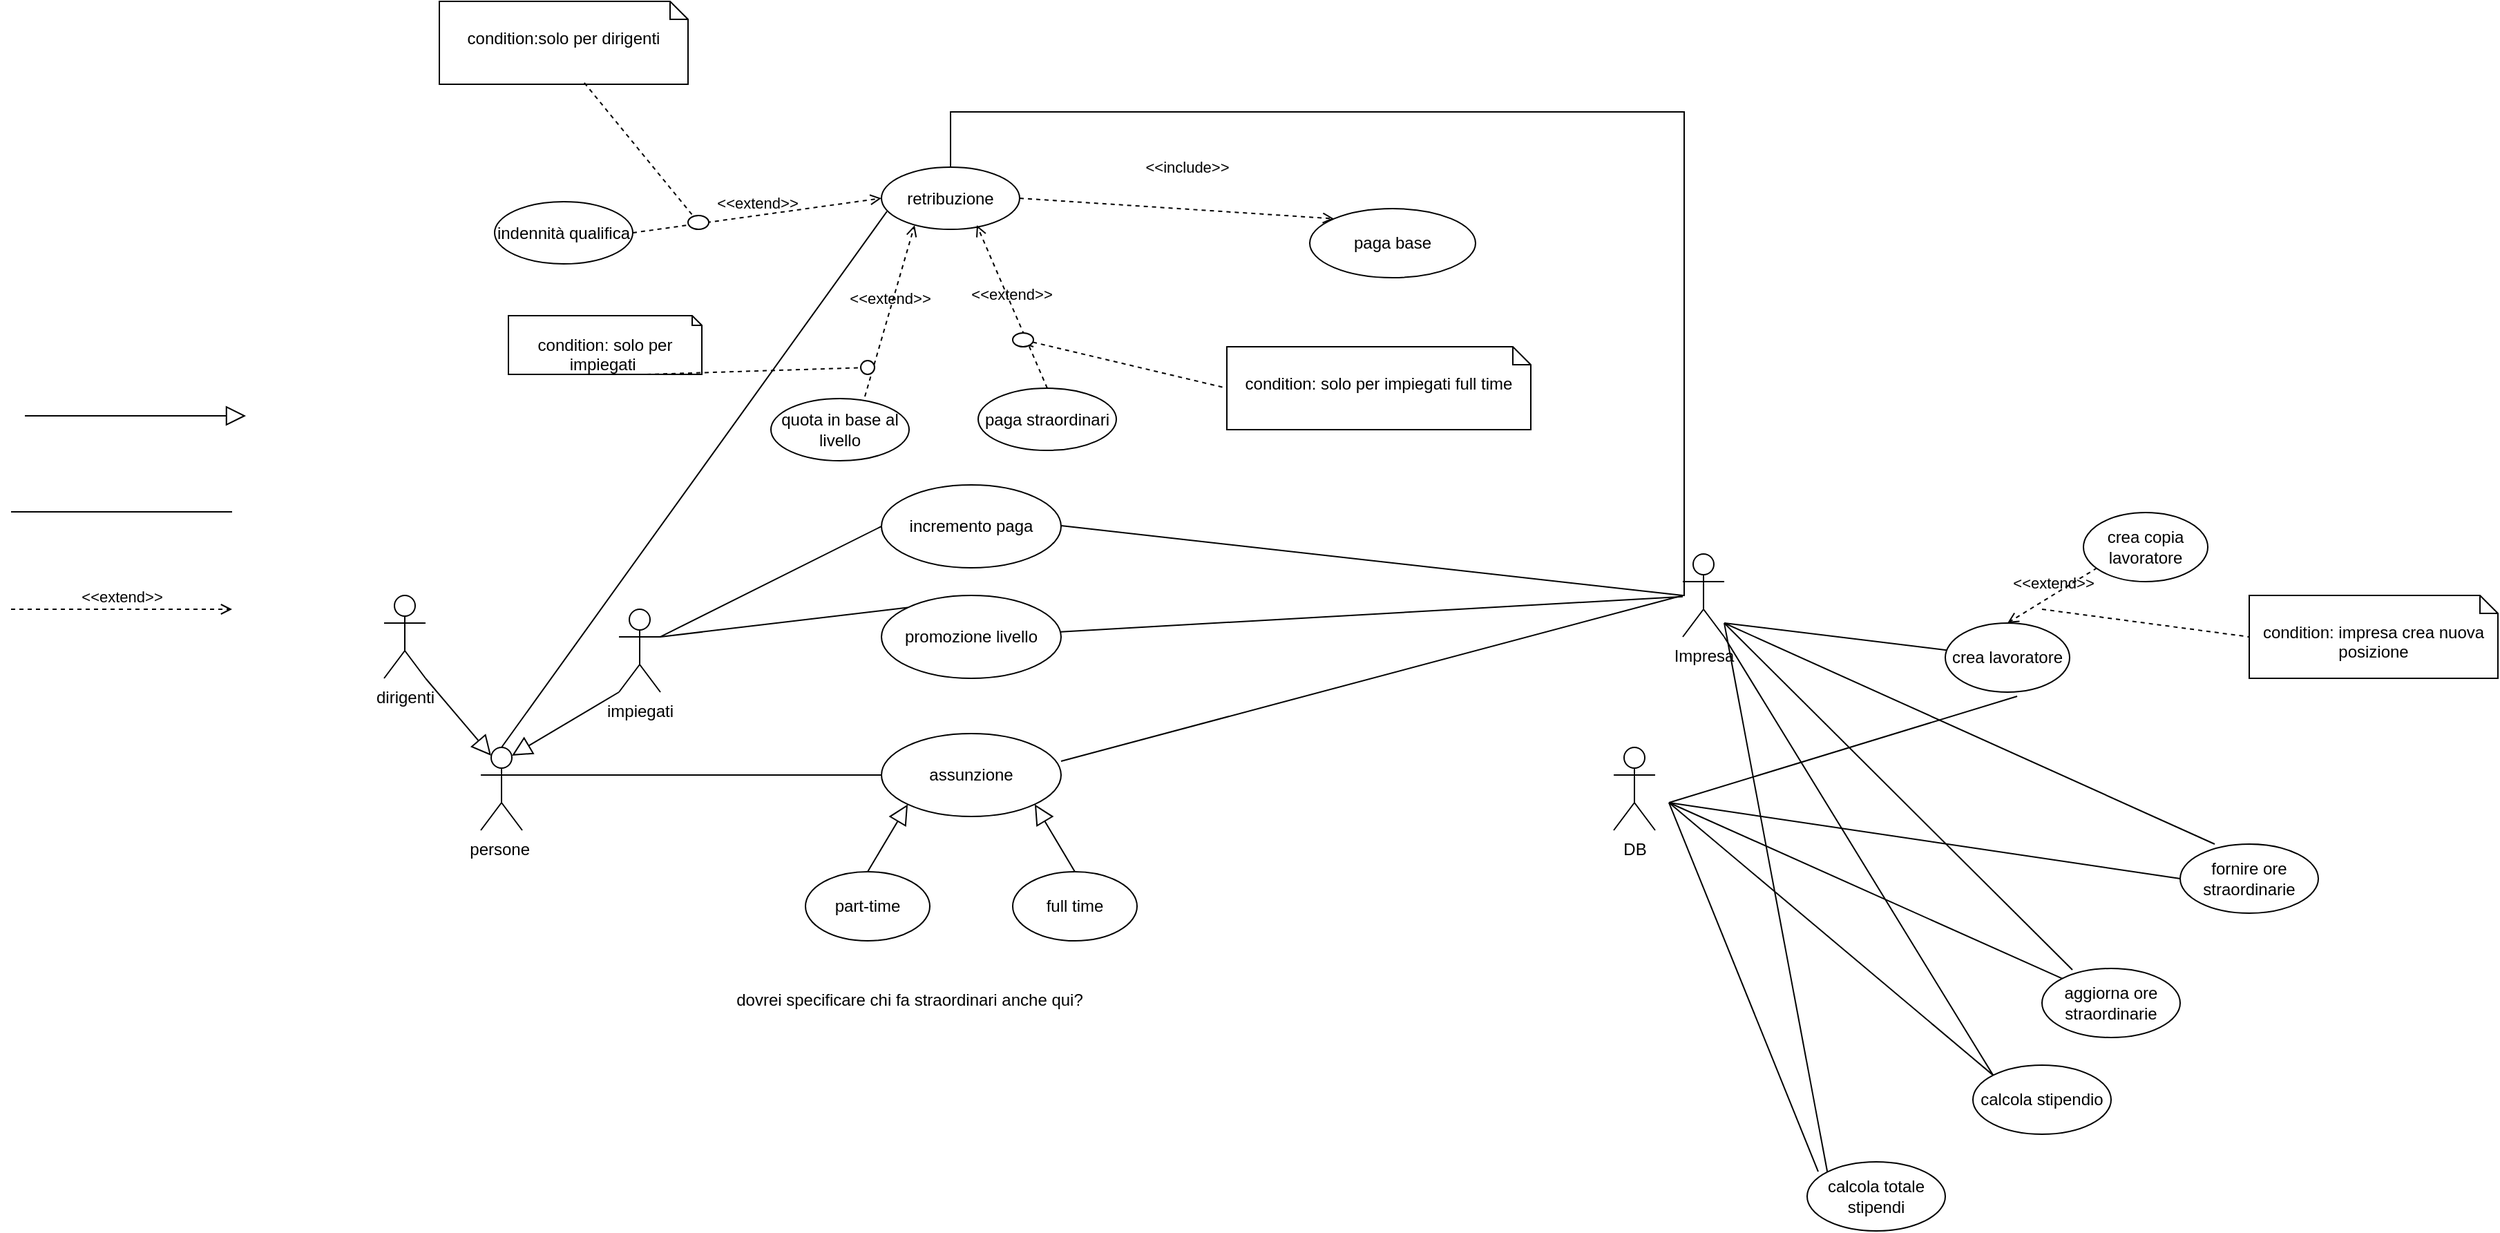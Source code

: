 <mxfile version="24.9.1" pages="3">
  <diagram name="use-case" id="nqR1uzk1Cjnra0QiIyGl">
    <mxGraphModel grid="1" page="1" gridSize="10" guides="1" tooltips="1" connect="1" arrows="1" fold="1" pageScale="1" pageWidth="850" pageHeight="1100" math="0" shadow="0">
      <root>
        <mxCell id="0" />
        <mxCell id="1" parent="0" />
        <mxCell id="rF-A_2q469PZiVExM9CE-1" value="persone&amp;nbsp;" style="shape=umlActor;verticalLabelPosition=bottom;verticalAlign=top;html=1;" vertex="1" parent="1">
          <mxGeometry x="40" y="350" width="30" height="60" as="geometry" />
        </mxCell>
        <mxCell id="rF-A_2q469PZiVExM9CE-3" value="impiegati" style="shape=umlActor;verticalLabelPosition=bottom;verticalAlign=top;html=1;" vertex="1" parent="1">
          <mxGeometry x="140" y="250" width="30" height="60" as="geometry" />
        </mxCell>
        <mxCell id="rF-A_2q469PZiVExM9CE-4" value="dirigenti" style="shape=umlActor;verticalLabelPosition=bottom;verticalAlign=top;html=1;" vertex="1" parent="1">
          <mxGeometry x="-30" y="240" width="30" height="60" as="geometry" />
        </mxCell>
        <mxCell id="rF-A_2q469PZiVExM9CE-6" value="" style="edgeStyle=none;html=1;endSize=12;endArrow=block;endFill=0;rounded=0;" edge="1" parent="1">
          <mxGeometry width="160" relative="1" as="geometry">
            <mxPoint x="-290" y="110" as="sourcePoint" />
            <mxPoint x="-130" y="110" as="targetPoint" />
          </mxGeometry>
        </mxCell>
        <mxCell id="rF-A_2q469PZiVExM9CE-7" value="" style="edgeStyle=none;html=1;endSize=12;endArrow=block;endFill=0;rounded=0;exitX=0;exitY=1;exitDx=0;exitDy=0;exitPerimeter=0;entryX=0.75;entryY=0.1;entryDx=0;entryDy=0;entryPerimeter=0;" edge="1" parent="1" source="rF-A_2q469PZiVExM9CE-3" target="rF-A_2q469PZiVExM9CE-1">
          <mxGeometry width="160" relative="1" as="geometry">
            <mxPoint x="180" y="430" as="sourcePoint" />
            <mxPoint x="60" y="350" as="targetPoint" />
          </mxGeometry>
        </mxCell>
        <mxCell id="rF-A_2q469PZiVExM9CE-9" value="" style="edgeStyle=none;html=1;endSize=12;endArrow=block;endFill=0;rounded=0;exitX=1;exitY=1;exitDx=0;exitDy=0;exitPerimeter=0;entryX=0.25;entryY=0.1;entryDx=0;entryDy=0;entryPerimeter=0;" edge="1" parent="1" source="rF-A_2q469PZiVExM9CE-4" target="rF-A_2q469PZiVExM9CE-1">
          <mxGeometry width="160" relative="1" as="geometry">
            <mxPoint x="45" y="440" as="sourcePoint" />
            <mxPoint x="90" y="350" as="targetPoint" />
          </mxGeometry>
        </mxCell>
        <mxCell id="rF-A_2q469PZiVExM9CE-12" value="assunzione" style="ellipse;whiteSpace=wrap;html=1;" vertex="1" parent="1">
          <mxGeometry x="330" y="340" width="130" height="60" as="geometry" />
        </mxCell>
        <mxCell id="rF-A_2q469PZiVExM9CE-14" value="full time" style="ellipse;whiteSpace=wrap;html=1;" vertex="1" parent="1">
          <mxGeometry x="425" y="440" width="90" height="50" as="geometry" />
        </mxCell>
        <mxCell id="rF-A_2q469PZiVExM9CE-15" value="" style="endArrow=none;html=1;endSize=12;startArrow=none;startSize=14;startFill=0;edgeStyle=orthogonalEdgeStyle;align=center;verticalAlign=bottom;endFill=0;rounded=0;" edge="1" parent="1">
          <mxGeometry y="3" relative="1" as="geometry">
            <mxPoint x="-300" y="179.5" as="sourcePoint" />
            <mxPoint x="-140" y="179.5" as="targetPoint" />
          </mxGeometry>
        </mxCell>
        <mxCell id="rF-A_2q469PZiVExM9CE-16" value="" style="endArrow=none;html=1;endSize=12;startArrow=none;startSize=14;startFill=0;align=center;verticalAlign=bottom;endFill=0;rounded=0;entryX=0;entryY=0.5;entryDx=0;entryDy=0;exitX=1;exitY=0.333;exitDx=0;exitDy=0;exitPerimeter=0;" edge="1" parent="1" source="rF-A_2q469PZiVExM9CE-1" target="rF-A_2q469PZiVExM9CE-12">
          <mxGeometry y="3" relative="1" as="geometry">
            <mxPoint x="90" y="299" as="sourcePoint" />
            <mxPoint x="250" y="299" as="targetPoint" />
          </mxGeometry>
        </mxCell>
        <mxCell id="rF-A_2q469PZiVExM9CE-18" value="" style="edgeStyle=none;html=1;endSize=12;endArrow=block;endFill=0;rounded=0;entryX=0;entryY=1;entryDx=0;entryDy=0;exitX=0.5;exitY=0;exitDx=0;exitDy=0;" edge="1" parent="1" target="rF-A_2q469PZiVExM9CE-12">
          <mxGeometry width="160" relative="1" as="geometry">
            <mxPoint x="320" y="440" as="sourcePoint" />
            <mxPoint x="190" y="50" as="targetPoint" />
          </mxGeometry>
        </mxCell>
        <mxCell id="rF-A_2q469PZiVExM9CE-19" value="" style="edgeStyle=none;html=1;endSize=12;endArrow=block;endFill=0;rounded=0;entryX=1;entryY=1;entryDx=0;entryDy=0;exitX=0.5;exitY=0;exitDx=0;exitDy=0;" edge="1" parent="1" source="rF-A_2q469PZiVExM9CE-14" target="rF-A_2q469PZiVExM9CE-12">
          <mxGeometry width="160" relative="1" as="geometry">
            <mxPoint x="300" y="359" as="sourcePoint" />
            <mxPoint x="460" y="359" as="targetPoint" />
          </mxGeometry>
        </mxCell>
        <mxCell id="rF-A_2q469PZiVExM9CE-25" value="&amp;lt;&amp;lt;extend&amp;gt;&amp;gt;" style="html=1;verticalAlign=bottom;labelBackgroundColor=none;endArrow=open;endFill=0;dashed=1;rounded=0;" edge="1" parent="1">
          <mxGeometry width="160" relative="1" as="geometry">
            <mxPoint x="-300" y="250" as="sourcePoint" />
            <mxPoint x="-140" y="250" as="targetPoint" />
          </mxGeometry>
        </mxCell>
        <mxCell id="rF-A_2q469PZiVExM9CE-31" value="&amp;lt;&amp;lt;include&amp;gt;&amp;gt;" style="html=1;verticalAlign=bottom;labelBackgroundColor=none;endArrow=open;endFill=0;dashed=1;rounded=0;exitX=1;exitY=0.5;exitDx=0;exitDy=0;entryX=0;entryY=0;entryDx=0;entryDy=0;" edge="1" parent="1" source="rF-A_2q469PZiVExM9CE-55" target="rF-A_2q469PZiVExM9CE-32">
          <mxGeometry x="0.046" y="21" width="160" relative="1" as="geometry">
            <mxPoint x="460" y="-30" as="sourcePoint" />
            <mxPoint x="550" y="120" as="targetPoint" />
            <mxPoint as="offset" />
          </mxGeometry>
        </mxCell>
        <mxCell id="rF-A_2q469PZiVExM9CE-32" value="paga base" style="ellipse;whiteSpace=wrap;html=1;" vertex="1" parent="1">
          <mxGeometry x="640" y="-40" width="120" height="50" as="geometry" />
        </mxCell>
        <mxCell id="rF-A_2q469PZiVExM9CE-36" value="incremento paga" style="ellipse;whiteSpace=wrap;html=1;" vertex="1" parent="1">
          <mxGeometry x="330" y="160" width="130" height="60" as="geometry" />
        </mxCell>
        <mxCell id="rF-A_2q469PZiVExM9CE-37" value="" style="endArrow=none;html=1;endSize=12;startArrow=none;startSize=14;startFill=0;align=center;verticalAlign=bottom;endFill=0;rounded=0;entryX=0;entryY=0.5;entryDx=0;entryDy=0;exitX=1;exitY=0.333;exitDx=0;exitDy=0;exitPerimeter=0;" edge="1" parent="1" source="rF-A_2q469PZiVExM9CE-3" target="rF-A_2q469PZiVExM9CE-36">
          <mxGeometry y="3" relative="1" as="geometry">
            <mxPoint x="170" y="170" as="sourcePoint" />
            <mxPoint x="340" y="179.5" as="targetPoint" />
          </mxGeometry>
        </mxCell>
        <mxCell id="rF-A_2q469PZiVExM9CE-38" value="promozione livello" style="ellipse;whiteSpace=wrap;html=1;" vertex="1" parent="1">
          <mxGeometry x="330" y="240" width="130" height="60" as="geometry" />
        </mxCell>
        <mxCell id="rF-A_2q469PZiVExM9CE-40" value="" style="endArrow=none;html=1;endSize=12;startArrow=none;startSize=14;startFill=0;align=center;verticalAlign=bottom;endFill=0;rounded=0;entryX=0;entryY=0;entryDx=0;entryDy=0;exitX=1;exitY=0.333;exitDx=0;exitDy=0;exitPerimeter=0;" edge="1" parent="1" source="rF-A_2q469PZiVExM9CE-3" target="rF-A_2q469PZiVExM9CE-38">
          <mxGeometry y="3" relative="1" as="geometry">
            <mxPoint x="180" y="190" as="sourcePoint" />
            <mxPoint x="340" y="210" as="targetPoint" />
          </mxGeometry>
        </mxCell>
        <mxCell id="rF-A_2q469PZiVExM9CE-41" value="" style="endArrow=none;html=1;endSize=12;startArrow=none;startSize=14;startFill=0;align=center;verticalAlign=bottom;endFill=0;rounded=0;entryX=0.04;entryY=0.711;entryDx=0;entryDy=0;exitX=0.5;exitY=0;exitDx=0;exitDy=0;exitPerimeter=0;entryPerimeter=0;" edge="1" parent="1" source="rF-A_2q469PZiVExM9CE-1" target="rF-A_2q469PZiVExM9CE-55">
          <mxGeometry y="3" relative="1" as="geometry">
            <mxPoint x="80" y="380" as="sourcePoint" />
            <mxPoint x="330" y="-30" as="targetPoint" />
          </mxGeometry>
        </mxCell>
        <mxCell id="rF-A_2q469PZiVExM9CE-42" value="&amp;lt;&amp;lt;extend&amp;gt;&amp;gt;" style="html=1;verticalAlign=bottom;labelBackgroundColor=none;endArrow=open;endFill=0;dashed=1;rounded=0;exitX=0.68;exitY=-0.033;exitDx=0;exitDy=0;exitPerimeter=0;entryX=0.24;entryY=0.933;entryDx=0;entryDy=0;entryPerimeter=0;" edge="1" parent="1" source="rF-A_2q469PZiVExM9CE-43" target="rF-A_2q469PZiVExM9CE-55">
          <mxGeometry width="160" relative="1" as="geometry">
            <mxPoint x="330" y="90" as="sourcePoint" />
            <mxPoint x="349" y="-10" as="targetPoint" />
          </mxGeometry>
        </mxCell>
        <mxCell id="rF-A_2q469PZiVExM9CE-43" value="quota in base al livello" style="ellipse;whiteSpace=wrap;html=1;" vertex="1" parent="1">
          <mxGeometry x="250" y="97.5" width="100" height="45" as="geometry" />
        </mxCell>
        <mxCell id="rF-A_2q469PZiVExM9CE-45" value="part-time" style="ellipse;whiteSpace=wrap;html=1;" vertex="1" parent="1">
          <mxGeometry x="275" y="440" width="90" height="50" as="geometry" />
        </mxCell>
        <mxCell id="rF-A_2q469PZiVExM9CE-46" value="paga straordinari" style="ellipse;whiteSpace=wrap;html=1;" vertex="1" parent="1">
          <mxGeometry x="400" y="90" width="100" height="45" as="geometry" />
        </mxCell>
        <mxCell id="rF-A_2q469PZiVExM9CE-48" value="indennità qualifica" style="ellipse;whiteSpace=wrap;html=1;" vertex="1" parent="1">
          <mxGeometry x="50" y="-45" width="100" height="45" as="geometry" />
        </mxCell>
        <mxCell id="rF-A_2q469PZiVExM9CE-54" value="&amp;lt;&amp;lt;extend&amp;gt;&amp;gt;" style="html=1;verticalAlign=bottom;labelBackgroundColor=none;endArrow=open;endFill=0;dashed=1;rounded=0;entryX=0;entryY=0.5;entryDx=0;entryDy=0;exitX=1;exitY=0.5;exitDx=0;exitDy=0;" edge="1" parent="1" source="rF-A_2q469PZiVExM9CE-48" target="rF-A_2q469PZiVExM9CE-55">
          <mxGeometry width="160" relative="1" as="geometry">
            <mxPoint x="328" y="106" as="sourcePoint" />
            <mxPoint x="320" y="-47.5" as="targetPoint" />
          </mxGeometry>
        </mxCell>
        <mxCell id="rF-A_2q469PZiVExM9CE-55" value="retribuzione" style="ellipse;whiteSpace=wrap;html=1;" vertex="1" parent="1">
          <mxGeometry x="330" y="-70" width="100" height="45" as="geometry" />
        </mxCell>
        <mxCell id="rF-A_2q469PZiVExM9CE-56" value="&amp;lt;&amp;lt;extend&amp;gt;&amp;gt;" style="html=1;verticalAlign=bottom;labelBackgroundColor=none;endArrow=open;endFill=0;dashed=1;rounded=0;exitX=0.5;exitY=0;exitDx=0;exitDy=0;entryX=0.69;entryY=0.933;entryDx=0;entryDy=0;entryPerimeter=0;" edge="1" parent="1" source="rF-A_2q469PZiVExM9CE-46" target="rF-A_2q469PZiVExM9CE-55">
          <mxGeometry width="160" relative="1" as="geometry">
            <mxPoint x="328" y="106" as="sourcePoint" />
            <mxPoint x="364" y="-18" as="targetPoint" />
          </mxGeometry>
        </mxCell>
        <mxCell id="rF-A_2q469PZiVExM9CE-57" value="condition: solo per impiegati full time" style="shape=note2;boundedLbl=1;whiteSpace=wrap;html=1;size=13;verticalAlign=top;align=center;" vertex="1" parent="1">
          <mxGeometry x="580" y="60" width="220" height="60" as="geometry" />
        </mxCell>
        <mxCell id="rF-A_2q469PZiVExM9CE-58" value="" style="endArrow=none;dashed=1;html=1;rounded=0;entryX=0;entryY=0.5;entryDx=0;entryDy=0;entryPerimeter=0;" edge="1" parent="1" source="rF-A_2q469PZiVExM9CE-59" target="rF-A_2q469PZiVExM9CE-57">
          <mxGeometry width="50" height="50" relative="1" as="geometry">
            <mxPoint x="440" y="60" as="sourcePoint" />
            <mxPoint x="560" y="50" as="targetPoint" />
          </mxGeometry>
        </mxCell>
        <mxCell id="rF-A_2q469PZiVExM9CE-60" value="" style="endArrow=none;dashed=1;html=1;rounded=0;entryX=0;entryY=0.5;entryDx=0;entryDy=0;entryPerimeter=0;" edge="1" parent="1" target="rF-A_2q469PZiVExM9CE-59">
          <mxGeometry width="50" height="50" relative="1" as="geometry">
            <mxPoint x="440" y="60" as="sourcePoint" />
            <mxPoint x="580" y="90" as="targetPoint" />
          </mxGeometry>
        </mxCell>
        <mxCell id="rF-A_2q469PZiVExM9CE-59" value="" style="ellipse;whiteSpace=wrap;html=1;" vertex="1" parent="1">
          <mxGeometry x="425" y="50" width="15" height="10" as="geometry" />
        </mxCell>
        <mxCell id="rF-A_2q469PZiVExM9CE-61" value="condition:solo per dirigenti" style="shape=note2;boundedLbl=1;whiteSpace=wrap;html=1;size=13;verticalAlign=top;align=center;" vertex="1" parent="1">
          <mxGeometry x="10" y="-190" width="180" height="60" as="geometry" />
        </mxCell>
        <mxCell id="rF-A_2q469PZiVExM9CE-62" value="" style="endArrow=none;dashed=1;html=1;rounded=0;exitX=0.583;exitY=0.983;exitDx=0;exitDy=0;exitPerimeter=0;" edge="1" parent="1" source="rF-A_2q469PZiVExM9CE-63">
          <mxGeometry width="50" height="50" relative="1" as="geometry">
            <mxPoint x="450" y="67" as="sourcePoint" />
            <mxPoint x="200" y="-30" as="targetPoint" />
          </mxGeometry>
        </mxCell>
        <mxCell id="rF-A_2q469PZiVExM9CE-69" value="" style="endArrow=none;dashed=1;html=1;rounded=0;exitX=0.583;exitY=0.983;exitDx=0;exitDy=0;exitPerimeter=0;" edge="1" parent="1" source="rF-A_2q469PZiVExM9CE-61" target="rF-A_2q469PZiVExM9CE-63">
          <mxGeometry width="50" height="50" relative="1" as="geometry">
            <mxPoint x="115" y="-131" as="sourcePoint" />
            <mxPoint x="200" y="-30" as="targetPoint" />
          </mxGeometry>
        </mxCell>
        <mxCell id="rF-A_2q469PZiVExM9CE-63" value="" style="ellipse;whiteSpace=wrap;html=1;" vertex="1" parent="1">
          <mxGeometry x="190" y="-35" width="15" height="10" as="geometry" />
        </mxCell>
        <mxCell id="rF-A_2q469PZiVExM9CE-70" value="condition: solo per impiegati&amp;nbsp;" style="shape=note2;boundedLbl=1;whiteSpace=wrap;html=1;size=7;verticalAlign=top;align=center;" vertex="1" parent="1">
          <mxGeometry x="60" y="37.5" width="140" height="42.5" as="geometry" />
        </mxCell>
        <mxCell id="rF-A_2q469PZiVExM9CE-72" value="" style="endArrow=none;dashed=1;html=1;rounded=0;" edge="1" parent="1" source="rF-A_2q469PZiVExM9CE-76">
          <mxGeometry width="50" height="50" relative="1" as="geometry">
            <mxPoint x="160" y="80" as="sourcePoint" />
            <mxPoint x="320" y="80" as="targetPoint" />
          </mxGeometry>
        </mxCell>
        <mxCell id="rF-A_2q469PZiVExM9CE-77" value="" style="endArrow=none;dashed=1;html=1;rounded=0;" edge="1" parent="1" target="rF-A_2q469PZiVExM9CE-76">
          <mxGeometry width="50" height="50" relative="1" as="geometry">
            <mxPoint x="160" y="80" as="sourcePoint" />
            <mxPoint x="320" y="80" as="targetPoint" />
          </mxGeometry>
        </mxCell>
        <mxCell id="rF-A_2q469PZiVExM9CE-76" value="" style="ellipse;whiteSpace=wrap;html=1;" vertex="1" parent="1">
          <mxGeometry x="315" y="70" width="10" height="10" as="geometry" />
        </mxCell>
        <mxCell id="rF-A_2q469PZiVExM9CE-78" value="Impresa" style="shape=umlActor;verticalLabelPosition=bottom;verticalAlign=top;html=1;" vertex="1" parent="1">
          <mxGeometry x="910" y="210" width="30" height="60" as="geometry" />
        </mxCell>
        <mxCell id="rF-A_2q469PZiVExM9CE-80" value="" style="endArrow=none;html=1;endSize=12;startArrow=none;startSize=14;startFill=0;edgeStyle=orthogonalEdgeStyle;align=center;verticalAlign=bottom;endFill=0;rounded=0;" edge="1" parent="1" source="rF-A_2q469PZiVExM9CE-55">
          <mxGeometry y="3" relative="1" as="geometry">
            <mxPoint x="750" y="240" as="sourcePoint" />
            <mxPoint x="910" y="240" as="targetPoint" />
            <Array as="points">
              <mxPoint x="380" y="-110" />
              <mxPoint x="911" y="-110" />
            </Array>
          </mxGeometry>
        </mxCell>
        <mxCell id="rF-A_2q469PZiVExM9CE-82" value="" style="endArrow=none;html=1;endSize=12;startArrow=none;startSize=14;startFill=0;align=center;verticalAlign=bottom;endFill=0;rounded=0;" edge="1" parent="1">
          <mxGeometry y="3" relative="1" as="geometry">
            <mxPoint x="460" y="189.5" as="sourcePoint" />
            <mxPoint x="910" y="240" as="targetPoint" />
          </mxGeometry>
        </mxCell>
        <mxCell id="rF-A_2q469PZiVExM9CE-83" value="" style="endArrow=none;html=1;endSize=12;startArrow=none;startSize=14;startFill=0;align=center;verticalAlign=bottom;endFill=0;rounded=0;" edge="1" parent="1" source="rF-A_2q469PZiVExM9CE-38" target="rF-A_2q469PZiVExM9CE-78">
          <mxGeometry y="3" relative="1" as="geometry">
            <mxPoint x="1050" y="154" as="sourcePoint" />
            <mxPoint x="1210" y="154" as="targetPoint" />
          </mxGeometry>
        </mxCell>
        <mxCell id="rF-A_2q469PZiVExM9CE-84" value="" style="endArrow=none;html=1;endSize=12;startArrow=none;startSize=14;startFill=0;align=center;verticalAlign=bottom;endFill=0;rounded=0;exitX=1;exitY=0.333;exitDx=0;exitDy=0;exitPerimeter=0;" edge="1" parent="1" source="rF-A_2q469PZiVExM9CE-12">
          <mxGeometry y="3" relative="1" as="geometry">
            <mxPoint x="1060" y="164" as="sourcePoint" />
            <mxPoint x="910" y="240" as="targetPoint" />
          </mxGeometry>
        </mxCell>
        <mxCell id="rF-A_2q469PZiVExM9CE-86" value="DB" style="shape=umlActor;verticalLabelPosition=bottom;verticalAlign=top;html=1;" vertex="1" parent="1">
          <mxGeometry x="860" y="350" width="30" height="60" as="geometry" />
        </mxCell>
        <mxCell id="rF-A_2q469PZiVExM9CE-87" value="crea lavoratore" style="ellipse;html=1;whiteSpace=wrap;" vertex="1" parent="1">
          <mxGeometry x="1100" y="260" width="90" height="50" as="geometry" />
        </mxCell>
        <mxCell id="rF-A_2q469PZiVExM9CE-88" value="" style="endArrow=none;html=1;endSize=12;startArrow=none;startSize=14;startFill=0;align=center;verticalAlign=bottom;endFill=0;rounded=0;" edge="1" parent="1" target="rF-A_2q469PZiVExM9CE-87">
          <mxGeometry y="3" relative="1" as="geometry">
            <mxPoint x="940" y="260" as="sourcePoint" />
            <mxPoint x="1200" y="144" as="targetPoint" />
          </mxGeometry>
        </mxCell>
        <mxCell id="rF-A_2q469PZiVExM9CE-89" value="" style="endArrow=none;html=1;endSize=12;startArrow=none;startSize=14;startFill=0;align=center;verticalAlign=bottom;endFill=0;rounded=0;entryX=0.578;entryY=1.06;entryDx=0;entryDy=0;entryPerimeter=0;" edge="1" parent="1" target="rF-A_2q469PZiVExM9CE-87">
          <mxGeometry y="3" relative="1" as="geometry">
            <mxPoint x="900" y="390" as="sourcePoint" />
            <mxPoint x="1210" y="154" as="targetPoint" />
          </mxGeometry>
        </mxCell>
        <mxCell id="rF-A_2q469PZiVExM9CE-90" value="&amp;lt;&amp;lt;extend&amp;gt;&amp;gt;" style="html=1;verticalAlign=bottom;labelBackgroundColor=none;endArrow=open;endFill=0;dashed=1;rounded=0;entryX=0.5;entryY=0;entryDx=0;entryDy=0;" edge="1" parent="1" target="rF-A_2q469PZiVExM9CE-87">
          <mxGeometry width="160" relative="1" as="geometry">
            <mxPoint x="1210" y="220" as="sourcePoint" />
            <mxPoint x="-130" y="260" as="targetPoint" />
          </mxGeometry>
        </mxCell>
        <mxCell id="rF-A_2q469PZiVExM9CE-91" value="crea copia&lt;div&gt;lavoratore&lt;/div&gt;" style="ellipse;html=1;whiteSpace=wrap;" vertex="1" parent="1">
          <mxGeometry x="1200" y="180" width="90" height="50" as="geometry" />
        </mxCell>
        <mxCell id="rF-A_2q469PZiVExM9CE-92" value="condition: impresa crea nuova posizione" style="shape=note2;boundedLbl=1;whiteSpace=wrap;html=1;size=13;verticalAlign=top;align=center;" vertex="1" parent="1">
          <mxGeometry x="1320" y="240" width="180" height="60" as="geometry" />
        </mxCell>
        <mxCell id="rF-A_2q469PZiVExM9CE-93" value="fornire ore straordinarie" style="ellipse;html=1;whiteSpace=wrap;" vertex="1" parent="1">
          <mxGeometry x="1270" y="420" width="100" height="50" as="geometry" />
        </mxCell>
        <mxCell id="rF-A_2q469PZiVExM9CE-94" value="aggiorna ore straordinarie" style="ellipse;html=1;whiteSpace=wrap;" vertex="1" parent="1">
          <mxGeometry x="1170" y="510" width="100" height="50" as="geometry" />
        </mxCell>
        <mxCell id="rF-A_2q469PZiVExM9CE-95" value="calcola stipendio" style="ellipse;html=1;whiteSpace=wrap;" vertex="1" parent="1">
          <mxGeometry x="1120" y="580" width="100" height="50" as="geometry" />
        </mxCell>
        <mxCell id="rF-A_2q469PZiVExM9CE-96" value="calcola totale stipendi" style="ellipse;html=1;whiteSpace=wrap;" vertex="1" parent="1">
          <mxGeometry x="1000" y="650" width="100" height="50" as="geometry" />
        </mxCell>
        <mxCell id="rF-A_2q469PZiVExM9CE-97" value="" style="endArrow=none;html=1;endSize=12;startArrow=none;startSize=14;startFill=0;align=center;verticalAlign=bottom;endFill=0;rounded=0;entryX=0.25;entryY=0;entryDx=0;entryDy=0;entryPerimeter=0;" edge="1" parent="1" target="rF-A_2q469PZiVExM9CE-93">
          <mxGeometry y="3" relative="1" as="geometry">
            <mxPoint x="940" y="260" as="sourcePoint" />
            <mxPoint x="1200" y="144" as="targetPoint" />
          </mxGeometry>
        </mxCell>
        <mxCell id="rF-A_2q469PZiVExM9CE-98" value="" style="endArrow=none;html=1;endSize=12;startArrow=none;startSize=14;startFill=0;align=center;verticalAlign=bottom;endFill=0;rounded=0;entryX=0.22;entryY=0.02;entryDx=0;entryDy=0;entryPerimeter=0;" edge="1" parent="1" target="rF-A_2q469PZiVExM9CE-94">
          <mxGeometry y="3" relative="1" as="geometry">
            <mxPoint x="940" y="260" as="sourcePoint" />
            <mxPoint x="1120" y="502" as="targetPoint" />
          </mxGeometry>
        </mxCell>
        <mxCell id="rF-A_2q469PZiVExM9CE-99" value="" style="endArrow=none;html=1;endSize=12;startArrow=none;startSize=14;startFill=0;align=center;verticalAlign=bottom;endFill=0;rounded=0;entryX=0;entryY=0;entryDx=0;entryDy=0;" edge="1" parent="1" target="rF-A_2q469PZiVExM9CE-95">
          <mxGeometry y="3" relative="1" as="geometry">
            <mxPoint x="940" y="270" as="sourcePoint" />
            <mxPoint x="1140" y="490" as="targetPoint" />
          </mxGeometry>
        </mxCell>
        <mxCell id="rF-A_2q469PZiVExM9CE-100" value="" style="endArrow=none;html=1;endSize=12;startArrow=none;startSize=14;startFill=0;align=center;verticalAlign=bottom;endFill=0;rounded=0;entryX=0;entryY=0;entryDx=0;entryDy=0;exitX=1;exitY=0.833;exitDx=0;exitDy=0;exitPerimeter=0;" edge="1" parent="1" source="rF-A_2q469PZiVExM9CE-78" target="rF-A_2q469PZiVExM9CE-96">
          <mxGeometry y="3" relative="1" as="geometry">
            <mxPoint x="940" y="270" as="sourcePoint" />
            <mxPoint x="1150" y="500" as="targetPoint" />
          </mxGeometry>
        </mxCell>
        <mxCell id="rF-A_2q469PZiVExM9CE-101" value="" style="endArrow=none;html=1;endSize=12;startArrow=none;startSize=14;startFill=0;align=center;verticalAlign=bottom;endFill=0;rounded=0;entryX=0;entryY=0.5;entryDx=0;entryDy=0;" edge="1" parent="1" target="rF-A_2q469PZiVExM9CE-93">
          <mxGeometry y="3" relative="1" as="geometry">
            <mxPoint x="900" y="390" as="sourcePoint" />
            <mxPoint x="1160" y="510" as="targetPoint" />
          </mxGeometry>
        </mxCell>
        <mxCell id="rF-A_2q469PZiVExM9CE-102" value="" style="endArrow=none;html=1;endSize=12;startArrow=none;startSize=14;startFill=0;align=center;verticalAlign=bottom;endFill=0;rounded=0;entryX=0;entryY=0;entryDx=0;entryDy=0;" edge="1" parent="1" target="rF-A_2q469PZiVExM9CE-94">
          <mxGeometry y="3" relative="1" as="geometry">
            <mxPoint x="900" y="390" as="sourcePoint" />
            <mxPoint x="1170" y="520" as="targetPoint" />
          </mxGeometry>
        </mxCell>
        <mxCell id="rF-A_2q469PZiVExM9CE-103" value="" style="endArrow=none;html=1;endSize=12;startArrow=none;startSize=14;startFill=0;align=center;verticalAlign=bottom;endFill=0;rounded=0;entryX=0;entryY=0;entryDx=0;entryDy=0;" edge="1" parent="1" target="rF-A_2q469PZiVExM9CE-95">
          <mxGeometry y="3" relative="1" as="geometry">
            <mxPoint x="900" y="390" as="sourcePoint" />
            <mxPoint x="1180" y="530" as="targetPoint" />
          </mxGeometry>
        </mxCell>
        <mxCell id="rF-A_2q469PZiVExM9CE-104" value="" style="endArrow=none;html=1;endSize=12;startArrow=none;startSize=14;startFill=0;align=center;verticalAlign=bottom;endFill=0;rounded=0;entryX=0.08;entryY=0.14;entryDx=0;entryDy=0;entryPerimeter=0;" edge="1" parent="1" target="rF-A_2q469PZiVExM9CE-96">
          <mxGeometry y="3" relative="1" as="geometry">
            <mxPoint x="900" y="390" as="sourcePoint" />
            <mxPoint x="1190" y="540" as="targetPoint" />
          </mxGeometry>
        </mxCell>
        <mxCell id="rF-A_2q469PZiVExM9CE-106" value="" style="endArrow=none;dashed=1;html=1;rounded=0;entryX=0;entryY=0.5;entryDx=0;entryDy=0;entryPerimeter=0;" edge="1" parent="1" target="rF-A_2q469PZiVExM9CE-92">
          <mxGeometry width="50" height="50" relative="1" as="geometry">
            <mxPoint x="1170" y="250" as="sourcePoint" />
            <mxPoint x="570" y="160" as="targetPoint" />
          </mxGeometry>
        </mxCell>
        <mxCell id="TSMIl-99RcA1xH_DBhaT-1" value="dovrei specificare chi fa straordinari anche qui?" style="text;html=1;align=center;verticalAlign=middle;resizable=0;points=[];autosize=1;strokeColor=none;fillColor=none;" vertex="1" parent="1">
          <mxGeometry x="215" y="518" width="270" height="30" as="geometry" />
        </mxCell>
      </root>
    </mxGraphModel>
  </diagram>
  <diagram id="KQlEQbsd1BZIEJibbPOf" name="class">
    <mxGraphModel grid="1" page="1" gridSize="10" guides="1" tooltips="1" connect="1" arrows="1" fold="1" pageScale="1" pageWidth="850" pageHeight="1100" math="0" shadow="0">
      <root>
        <mxCell id="0" />
        <mxCell id="1" parent="0" />
        <mxCell id="KG3XGf7A6lCJ62NqvaWx-1" value="persone" style="swimlane;fontStyle=1;align=center;verticalAlign=top;childLayout=stackLayout;horizontal=1;startSize=26;horizontalStack=0;resizeParent=1;resizeParentMax=0;resizeLast=0;collapsible=1;marginBottom=0;whiteSpace=wrap;html=1;" vertex="1" parent="1">
          <mxGeometry x="-80" y="310" width="160" height="78" as="geometry" />
        </mxCell>
        <mxCell id="KG3XGf7A6lCJ62NqvaWx-2" value="- nome: String&lt;div&gt;- cognome: String&lt;/div&gt;" style="text;strokeColor=none;fillColor=none;align=left;verticalAlign=top;spacingLeft=4;spacingRight=4;overflow=hidden;rotatable=0;points=[[0,0.5],[1,0.5]];portConstraint=eastwest;whiteSpace=wrap;html=1;" vertex="1" parent="KG3XGf7A6lCJ62NqvaWx-1">
          <mxGeometry y="26" width="160" height="44" as="geometry" />
        </mxCell>
        <mxCell id="KG3XGf7A6lCJ62NqvaWx-3" value="" style="line;strokeWidth=1;fillColor=none;align=left;verticalAlign=middle;spacingTop=-1;spacingLeft=3;spacingRight=3;rotatable=0;labelPosition=right;points=[];portConstraint=eastwest;strokeColor=inherit;" vertex="1" parent="KG3XGf7A6lCJ62NqvaWx-1">
          <mxGeometry y="70" width="160" height="8" as="geometry" />
        </mxCell>
        <mxCell id="KG3XGf7A6lCJ62NqvaWx-5" value="" style="edgeStyle=none;html=1;endSize=12;endArrow=block;endFill=0;rounded=0;entryX=1;entryY=-0.023;entryDx=0;entryDy=0;entryPerimeter=0;" edge="1" parent="1" target="KG3XGf7A6lCJ62NqvaWx-2">
          <mxGeometry width="160" relative="1" as="geometry">
            <mxPoint x="260" y="220" as="sourcePoint" />
            <mxPoint x="650" y="380" as="targetPoint" />
          </mxGeometry>
        </mxCell>
        <mxCell id="KG3XGf7A6lCJ62NqvaWx-6" value="impiegato" style="swimlane;fontStyle=1;align=center;verticalAlign=top;childLayout=stackLayout;horizontal=1;startSize=26;horizontalStack=0;resizeParent=1;resizeParentMax=0;resizeLast=0;collapsible=1;marginBottom=0;whiteSpace=wrap;html=1;" vertex="1" parent="1">
          <mxGeometry x="260" y="190" width="160" height="34" as="geometry" />
        </mxCell>
        <mxCell id="KG3XGf7A6lCJ62NqvaWx-8" value="" style="line;strokeWidth=1;fillColor=none;align=left;verticalAlign=middle;spacingTop=-1;spacingLeft=3;spacingRight=3;rotatable=0;labelPosition=right;points=[];portConstraint=eastwest;strokeColor=inherit;" vertex="1" parent="KG3XGf7A6lCJ62NqvaWx-6">
          <mxGeometry y="26" width="160" height="8" as="geometry" />
        </mxCell>
        <mxCell id="KG3XGf7A6lCJ62NqvaWx-9" value="dirigente" style="swimlane;fontStyle=1;align=center;verticalAlign=top;childLayout=stackLayout;horizontal=1;startSize=26;horizontalStack=0;resizeParent=1;resizeParentMax=0;resizeLast=0;collapsible=1;marginBottom=0;whiteSpace=wrap;html=1;" vertex="1" parent="1">
          <mxGeometry x="240" y="370" width="160" height="34" as="geometry" />
        </mxCell>
        <mxCell id="KG3XGf7A6lCJ62NqvaWx-11" value="" style="line;strokeWidth=1;fillColor=none;align=left;verticalAlign=middle;spacingTop=-1;spacingLeft=3;spacingRight=3;rotatable=0;labelPosition=right;points=[];portConstraint=eastwest;strokeColor=inherit;" vertex="1" parent="KG3XGf7A6lCJ62NqvaWx-9">
          <mxGeometry y="26" width="160" height="8" as="geometry" />
        </mxCell>
        <mxCell id="KG3XGf7A6lCJ62NqvaWx-17" value="impresa" style="swimlane;fontStyle=1;align=center;verticalAlign=top;childLayout=stackLayout;horizontal=1;startSize=26;horizontalStack=0;resizeParent=1;resizeParentMax=0;resizeLast=0;collapsible=1;marginBottom=0;whiteSpace=wrap;html=1;" vertex="1" parent="1">
          <mxGeometry x="1210" y="284" width="160" height="86" as="geometry" />
        </mxCell>
        <mxCell id="KG3XGf7A6lCJ62NqvaWx-18" value="+ field: type" style="text;strokeColor=none;fillColor=none;align=left;verticalAlign=top;spacingLeft=4;spacingRight=4;overflow=hidden;rotatable=0;points=[[0,0.5],[1,0.5]];portConstraint=eastwest;whiteSpace=wrap;html=1;" vertex="1" parent="KG3XGf7A6lCJ62NqvaWx-17">
          <mxGeometry y="26" width="160" height="26" as="geometry" />
        </mxCell>
        <mxCell id="KG3XGf7A6lCJ62NqvaWx-19" value="" style="line;strokeWidth=1;fillColor=none;align=left;verticalAlign=middle;spacingTop=-1;spacingLeft=3;spacingRight=3;rotatable=0;labelPosition=right;points=[];portConstraint=eastwest;strokeColor=inherit;" vertex="1" parent="KG3XGf7A6lCJ62NqvaWx-17">
          <mxGeometry y="52" width="160" height="8" as="geometry" />
        </mxCell>
        <mxCell id="KG3XGf7A6lCJ62NqvaWx-20" value="+ method(type): type" style="text;strokeColor=none;fillColor=none;align=left;verticalAlign=top;spacingLeft=4;spacingRight=4;overflow=hidden;rotatable=0;points=[[0,0.5],[1,0.5]];portConstraint=eastwest;whiteSpace=wrap;html=1;" vertex="1" parent="KG3XGf7A6lCJ62NqvaWx-17">
          <mxGeometry y="60" width="160" height="26" as="geometry" />
        </mxCell>
        <mxCell id="KG3XGf7A6lCJ62NqvaWx-21" value="" style="edgeStyle=none;html=1;endSize=12;endArrow=block;endFill=0;rounded=0;entryX=1;entryY=0.773;entryDx=0;entryDy=0;entryPerimeter=0;exitX=0;exitY=0.091;exitDx=0;exitDy=0;exitPerimeter=0;" edge="1" parent="1" target="KG3XGf7A6lCJ62NqvaWx-2">
          <mxGeometry width="160" relative="1" as="geometry">
            <mxPoint x="240" y="400.004" as="sourcePoint" />
            <mxPoint x="93" y="344" as="targetPoint" />
          </mxGeometry>
        </mxCell>
        <mxCell id="KG3XGf7A6lCJ62NqvaWx-23" value="contratto" style="swimlane;fontStyle=1;align=center;verticalAlign=top;childLayout=stackLayout;horizontal=1;startSize=26;horizontalStack=0;resizeParent=1;resizeParentMax=0;resizeLast=0;collapsible=1;marginBottom=0;whiteSpace=wrap;html=1;" vertex="1" parent="1">
          <mxGeometry x="690" y="160" width="160" height="34" as="geometry" />
        </mxCell>
        <mxCell id="KG3XGf7A6lCJ62NqvaWx-25" value="" style="line;strokeWidth=1;fillColor=none;align=left;verticalAlign=middle;spacingTop=-1;spacingLeft=3;spacingRight=3;rotatable=0;labelPosition=right;points=[];portConstraint=eastwest;strokeColor=inherit;" vertex="1" parent="KG3XGf7A6lCJ62NqvaWx-23">
          <mxGeometry y="26" width="160" height="8" as="geometry" />
        </mxCell>
        <mxCell id="KG3XGf7A6lCJ62NqvaWx-27" value="full-time" style="swimlane;fontStyle=1;align=center;verticalAlign=top;childLayout=stackLayout;horizontal=1;startSize=26;horizontalStack=0;resizeParent=1;resizeParentMax=0;resizeLast=0;collapsible=1;marginBottom=0;whiteSpace=wrap;html=1;" vertex="1" parent="1">
          <mxGeometry x="610" y="290" width="160" height="86" as="geometry" />
        </mxCell>
        <mxCell id="KG3XGf7A6lCJ62NqvaWx-28" value="+ field: type" style="text;strokeColor=none;fillColor=none;align=left;verticalAlign=top;spacingLeft=4;spacingRight=4;overflow=hidden;rotatable=0;points=[[0,0.5],[1,0.5]];portConstraint=eastwest;whiteSpace=wrap;html=1;" vertex="1" parent="KG3XGf7A6lCJ62NqvaWx-27">
          <mxGeometry y="26" width="160" height="26" as="geometry" />
        </mxCell>
        <mxCell id="KG3XGf7A6lCJ62NqvaWx-29" value="" style="line;strokeWidth=1;fillColor=none;align=left;verticalAlign=middle;spacingTop=-1;spacingLeft=3;spacingRight=3;rotatable=0;labelPosition=right;points=[];portConstraint=eastwest;strokeColor=inherit;" vertex="1" parent="KG3XGf7A6lCJ62NqvaWx-27">
          <mxGeometry y="52" width="160" height="8" as="geometry" />
        </mxCell>
        <mxCell id="KG3XGf7A6lCJ62NqvaWx-30" value="+ method(type): type" style="text;strokeColor=none;fillColor=none;align=left;verticalAlign=top;spacingLeft=4;spacingRight=4;overflow=hidden;rotatable=0;points=[[0,0.5],[1,0.5]];portConstraint=eastwest;whiteSpace=wrap;html=1;" vertex="1" parent="KG3XGf7A6lCJ62NqvaWx-27">
          <mxGeometry y="60" width="160" height="26" as="geometry" />
        </mxCell>
        <mxCell id="KG3XGf7A6lCJ62NqvaWx-31" value="part-time" style="swimlane;fontStyle=1;align=center;verticalAlign=top;childLayout=stackLayout;horizontal=1;startSize=26;horizontalStack=0;resizeParent=1;resizeParentMax=0;resizeLast=0;collapsible=1;marginBottom=0;whiteSpace=wrap;html=1;" vertex="1" parent="1">
          <mxGeometry x="850" y="290" width="160" height="86" as="geometry" />
        </mxCell>
        <mxCell id="KG3XGf7A6lCJ62NqvaWx-32" value="+ field: type" style="text;strokeColor=none;fillColor=none;align=left;verticalAlign=top;spacingLeft=4;spacingRight=4;overflow=hidden;rotatable=0;points=[[0,0.5],[1,0.5]];portConstraint=eastwest;whiteSpace=wrap;html=1;" vertex="1" parent="KG3XGf7A6lCJ62NqvaWx-31">
          <mxGeometry y="26" width="160" height="26" as="geometry" />
        </mxCell>
        <mxCell id="KG3XGf7A6lCJ62NqvaWx-33" value="" style="line;strokeWidth=1;fillColor=none;align=left;verticalAlign=middle;spacingTop=-1;spacingLeft=3;spacingRight=3;rotatable=0;labelPosition=right;points=[];portConstraint=eastwest;strokeColor=inherit;" vertex="1" parent="KG3XGf7A6lCJ62NqvaWx-31">
          <mxGeometry y="52" width="160" height="8" as="geometry" />
        </mxCell>
        <mxCell id="KG3XGf7A6lCJ62NqvaWx-34" value="+ method(type): type" style="text;strokeColor=none;fillColor=none;align=left;verticalAlign=top;spacingLeft=4;spacingRight=4;overflow=hidden;rotatable=0;points=[[0,0.5],[1,0.5]];portConstraint=eastwest;whiteSpace=wrap;html=1;" vertex="1" parent="KG3XGf7A6lCJ62NqvaWx-31">
          <mxGeometry y="60" width="160" height="26" as="geometry" />
        </mxCell>
        <mxCell id="KG3XGf7A6lCJ62NqvaWx-35" value="retribuzione" style="swimlane;fontStyle=1;align=center;verticalAlign=top;childLayout=stackLayout;horizontal=1;startSize=26;horizontalStack=0;resizeParent=1;resizeParentMax=0;resizeLast=0;collapsible=1;marginBottom=0;whiteSpace=wrap;html=1;" vertex="1" parent="1">
          <mxGeometry x="660" y="470" width="160" height="86" as="geometry" />
        </mxCell>
        <mxCell id="KG3XGf7A6lCJ62NqvaWx-36" value="+ field: type" style="text;strokeColor=none;fillColor=none;align=left;verticalAlign=top;spacingLeft=4;spacingRight=4;overflow=hidden;rotatable=0;points=[[0,0.5],[1,0.5]];portConstraint=eastwest;whiteSpace=wrap;html=1;" vertex="1" parent="KG3XGf7A6lCJ62NqvaWx-35">
          <mxGeometry y="26" width="160" height="26" as="geometry" />
        </mxCell>
        <mxCell id="KG3XGf7A6lCJ62NqvaWx-37" value="" style="line;strokeWidth=1;fillColor=none;align=left;verticalAlign=middle;spacingTop=-1;spacingLeft=3;spacingRight=3;rotatable=0;labelPosition=right;points=[];portConstraint=eastwest;strokeColor=inherit;" vertex="1" parent="KG3XGf7A6lCJ62NqvaWx-35">
          <mxGeometry y="52" width="160" height="8" as="geometry" />
        </mxCell>
        <mxCell id="KG3XGf7A6lCJ62NqvaWx-38" value="+ method(type): type" style="text;strokeColor=none;fillColor=none;align=left;verticalAlign=top;spacingLeft=4;spacingRight=4;overflow=hidden;rotatable=0;points=[[0,0.5],[1,0.5]];portConstraint=eastwest;whiteSpace=wrap;html=1;" vertex="1" parent="KG3XGf7A6lCJ62NqvaWx-35">
          <mxGeometry y="60" width="160" height="26" as="geometry" />
        </mxCell>
        <mxCell id="KG3XGf7A6lCJ62NqvaWx-39" value="promozione" style="swimlane;fontStyle=1;align=center;verticalAlign=top;childLayout=stackLayout;horizontal=1;startSize=26;horizontalStack=0;resizeParent=1;resizeParentMax=0;resizeLast=0;collapsible=1;marginBottom=0;whiteSpace=wrap;html=1;" vertex="1" parent="1">
          <mxGeometry x="680" y="650" width="160" height="86" as="geometry" />
        </mxCell>
        <mxCell id="KG3XGf7A6lCJ62NqvaWx-40" value="+ field: type" style="text;strokeColor=none;fillColor=none;align=left;verticalAlign=top;spacingLeft=4;spacingRight=4;overflow=hidden;rotatable=0;points=[[0,0.5],[1,0.5]];portConstraint=eastwest;whiteSpace=wrap;html=1;" vertex="1" parent="KG3XGf7A6lCJ62NqvaWx-39">
          <mxGeometry y="26" width="160" height="26" as="geometry" />
        </mxCell>
        <mxCell id="KG3XGf7A6lCJ62NqvaWx-41" value="" style="line;strokeWidth=1;fillColor=none;align=left;verticalAlign=middle;spacingTop=-1;spacingLeft=3;spacingRight=3;rotatable=0;labelPosition=right;points=[];portConstraint=eastwest;strokeColor=inherit;" vertex="1" parent="KG3XGf7A6lCJ62NqvaWx-39">
          <mxGeometry y="52" width="160" height="8" as="geometry" />
        </mxCell>
        <mxCell id="KG3XGf7A6lCJ62NqvaWx-42" value="+ method(type): type" style="text;strokeColor=none;fillColor=none;align=left;verticalAlign=top;spacingLeft=4;spacingRight=4;overflow=hidden;rotatable=0;points=[[0,0.5],[1,0.5]];portConstraint=eastwest;whiteSpace=wrap;html=1;" vertex="1" parent="KG3XGf7A6lCJ62NqvaWx-39">
          <mxGeometry y="60" width="160" height="26" as="geometry" />
        </mxCell>
        <mxCell id="KG3XGf7A6lCJ62NqvaWx-43" value="Posizione" style="swimlane;fontStyle=1;align=center;verticalAlign=top;childLayout=stackLayout;horizontal=1;startSize=26;horizontalStack=0;resizeParent=1;resizeParentMax=0;resizeLast=0;collapsible=1;marginBottom=0;whiteSpace=wrap;html=1;" vertex="1" parent="1">
          <mxGeometry x="1210" y="464" width="160" height="86" as="geometry" />
        </mxCell>
        <mxCell id="KG3XGf7A6lCJ62NqvaWx-44" value="+ field: type" style="text;strokeColor=none;fillColor=none;align=left;verticalAlign=top;spacingLeft=4;spacingRight=4;overflow=hidden;rotatable=0;points=[[0,0.5],[1,0.5]];portConstraint=eastwest;whiteSpace=wrap;html=1;" vertex="1" parent="KG3XGf7A6lCJ62NqvaWx-43">
          <mxGeometry y="26" width="160" height="26" as="geometry" />
        </mxCell>
        <mxCell id="KG3XGf7A6lCJ62NqvaWx-45" value="" style="line;strokeWidth=1;fillColor=none;align=left;verticalAlign=middle;spacingTop=-1;spacingLeft=3;spacingRight=3;rotatable=0;labelPosition=right;points=[];portConstraint=eastwest;strokeColor=inherit;" vertex="1" parent="KG3XGf7A6lCJ62NqvaWx-43">
          <mxGeometry y="52" width="160" height="8" as="geometry" />
        </mxCell>
        <mxCell id="KG3XGf7A6lCJ62NqvaWx-46" value="+ method(type): type" style="text;strokeColor=none;fillColor=none;align=left;verticalAlign=top;spacingLeft=4;spacingRight=4;overflow=hidden;rotatable=0;points=[[0,0.5],[1,0.5]];portConstraint=eastwest;whiteSpace=wrap;html=1;" vertex="1" parent="KG3XGf7A6lCJ62NqvaWx-43">
          <mxGeometry y="60" width="160" height="26" as="geometry" />
        </mxCell>
        <mxCell id="KG3XGf7A6lCJ62NqvaWx-47" value="crea copia" style="text;html=1;align=center;verticalAlign=middle;resizable=0;points=[];autosize=1;strokeColor=none;fillColor=none;" vertex="1" parent="1">
          <mxGeometry x="1240" y="590" width="80" height="30" as="geometry" />
        </mxCell>
        <mxCell id="KG3XGf7A6lCJ62NqvaWx-48" value="straordinari" style="swimlane;fontStyle=1;align=center;verticalAlign=top;childLayout=stackLayout;horizontal=1;startSize=26;horizontalStack=0;resizeParent=1;resizeParentMax=0;resizeLast=0;collapsible=1;marginBottom=0;whiteSpace=wrap;html=1;" vertex="1" parent="1">
          <mxGeometry x="690" y="20" width="160" height="60" as="geometry" />
        </mxCell>
        <mxCell id="KG3XGf7A6lCJ62NqvaWx-49" value="- numOre: int" style="text;strokeColor=none;fillColor=none;align=left;verticalAlign=top;spacingLeft=4;spacingRight=4;overflow=hidden;rotatable=0;points=[[0,0.5],[1,0.5]];portConstraint=eastwest;whiteSpace=wrap;html=1;" vertex="1" parent="KG3XGf7A6lCJ62NqvaWx-48">
          <mxGeometry y="26" width="160" height="26" as="geometry" />
        </mxCell>
        <mxCell id="KG3XGf7A6lCJ62NqvaWx-50" value="" style="line;strokeWidth=1;fillColor=none;align=left;verticalAlign=middle;spacingTop=-1;spacingLeft=3;spacingRight=3;rotatable=0;labelPosition=right;points=[];portConstraint=eastwest;strokeColor=inherit;" vertex="1" parent="KG3XGf7A6lCJ62NqvaWx-48">
          <mxGeometry y="52" width="160" height="8" as="geometry" />
        </mxCell>
        <mxCell id="KG3XGf7A6lCJ62NqvaWx-53" value="" style="endArrow=none;startArrow=diamondThin;endFill=0;startFill=0;html=1;verticalAlign=bottom;labelBackgroundColor=none;strokeWidth=1;startSize=8;endSize=8;rounded=0;" edge="1" parent="1">
          <mxGeometry width="160" relative="1" as="geometry">
            <mxPoint x="160" y="30" as="sourcePoint" />
            <mxPoint x="320" y="30" as="targetPoint" />
          </mxGeometry>
        </mxCell>
        <mxCell id="KG3XGf7A6lCJ62NqvaWx-54" value="" style="endArrow=none;startArrow=diamondThin;endFill=0;startFill=1;html=1;verticalAlign=bottom;labelBackgroundColor=none;strokeWidth=1;startSize=8;endSize=8;rounded=0;" edge="1" parent="1">
          <mxGeometry width="160" relative="1" as="geometry">
            <mxPoint x="160" y="60" as="sourcePoint" />
            <mxPoint x="320" y="60" as="targetPoint" />
          </mxGeometry>
        </mxCell>
        <mxCell id="KG3XGf7A6lCJ62NqvaWx-56" value="" style="endArrow=none;html=1;endSize=12;startArrow=none;startSize=14;startFill=0;edgeStyle=orthogonalEdgeStyle;align=center;verticalAlign=bottom;endFill=0;rounded=0;" edge="1" parent="1">
          <mxGeometry y="3" relative="1" as="geometry">
            <mxPoint x="170" y="100" as="sourcePoint" />
            <mxPoint x="330" y="100" as="targetPoint" />
          </mxGeometry>
        </mxCell>
        <mxCell id="KG3XGf7A6lCJ62NqvaWx-57" value="" style="endArrow=none;html=1;endSize=12;startArrow=none;startSize=14;startFill=0;edgeStyle=orthogonalEdgeStyle;align=center;verticalAlign=bottom;endFill=0;rounded=0;entryX=0.002;entryY=1.077;entryDx=0;entryDy=0;entryPerimeter=0;exitX=0.75;exitY=0;exitDx=0;exitDy=0;" edge="1" parent="1" source="KG3XGf7A6lCJ62NqvaWx-6" target="KG3XGf7A6lCJ62NqvaWx-49">
          <mxGeometry y="3" relative="1" as="geometry">
            <mxPoint x="420" y="190" as="sourcePoint" />
            <mxPoint x="340" y="110" as="targetPoint" />
            <Array as="points">
              <mxPoint x="380" y="74" />
            </Array>
          </mxGeometry>
        </mxCell>
        <mxCell id="KG3XGf7A6lCJ62NqvaWx-58" value="" style="endArrow=none;html=1;endSize=12;startArrow=none;startSize=14;startFill=0;edgeStyle=orthogonalEdgeStyle;align=center;verticalAlign=bottom;endFill=0;rounded=0;entryX=0;entryY=0.5;entryDx=0;entryDy=0;" edge="1" parent="1">
          <mxGeometry y="3" relative="1" as="geometry">
            <mxPoint x="420" y="190" as="sourcePoint" />
            <mxPoint x="690" y="189.0" as="targetPoint" />
            <Array as="points">
              <mxPoint x="420" y="190" />
              <mxPoint x="550" y="190" />
            </Array>
          </mxGeometry>
        </mxCell>
        <mxCell id="KG3XGf7A6lCJ62NqvaWx-61" value="" style="edgeStyle=none;html=1;endSize=12;endArrow=block;endFill=0;rounded=0;exitX=0.5;exitY=0;exitDx=0;exitDy=0;entryX=0.25;entryY=1;entryDx=0;entryDy=0;" edge="1" parent="1" source="KG3XGf7A6lCJ62NqvaWx-27" target="KG3XGf7A6lCJ62NqvaWx-23">
          <mxGeometry width="160" relative="1" as="geometry">
            <mxPoint x="280" y="240" as="sourcePoint" />
            <mxPoint x="730" y="200" as="targetPoint" />
          </mxGeometry>
        </mxCell>
        <mxCell id="KG3XGf7A6lCJ62NqvaWx-62" value="" style="edgeStyle=none;html=1;endSize=12;endArrow=block;endFill=0;rounded=0;exitX=0.25;exitY=0;exitDx=0;exitDy=0;entryX=0.75;entryY=1;entryDx=0;entryDy=0;" edge="1" parent="1" source="KG3XGf7A6lCJ62NqvaWx-31" target="KG3XGf7A6lCJ62NqvaWx-23">
          <mxGeometry width="160" relative="1" as="geometry">
            <mxPoint x="700" y="300" as="sourcePoint" />
            <mxPoint x="830" y="240" as="targetPoint" />
          </mxGeometry>
        </mxCell>
        <mxCell id="KG3XGf7A6lCJ62NqvaWx-63" value="" style="endArrow=none;startArrow=diamondThin;endFill=0;startFill=1;html=1;verticalAlign=bottom;labelBackgroundColor=none;strokeWidth=1;startSize=8;endSize=8;rounded=0;entryX=0.5;entryY=1;entryDx=0;entryDy=0;exitX=0.5;exitY=0;exitDx=0;exitDy=0;" edge="1" parent="1" source="KG3XGf7A6lCJ62NqvaWx-23" target="KG3XGf7A6lCJ62NqvaWx-48">
          <mxGeometry width="160" relative="1" as="geometry">
            <mxPoint x="170" y="70" as="sourcePoint" />
            <mxPoint x="769.68" y="106" as="targetPoint" />
          </mxGeometry>
        </mxCell>
        <mxCell id="KG3XGf7A6lCJ62NqvaWx-64" value="" style="endArrow=none;html=1;endSize=12;startArrow=none;startSize=14;startFill=0;edgeStyle=orthogonalEdgeStyle;align=center;verticalAlign=bottom;endFill=0;rounded=0;entryX=0;entryY=0.5;entryDx=0;entryDy=0;" edge="1" parent="1" target="KG3XGf7A6lCJ62NqvaWx-18">
          <mxGeometry y="3" relative="1" as="geometry">
            <mxPoint x="850" y="192.5" as="sourcePoint" />
            <mxPoint x="1010" y="192.5" as="targetPoint" />
            <Array as="points">
              <mxPoint x="850" y="190" />
              <mxPoint x="1170" y="190" />
              <mxPoint x="1170" y="323" />
            </Array>
          </mxGeometry>
        </mxCell>
        <mxCell id="0h7QuMRQGgczaCr0Tp1Q-2" value="" style="endArrow=none;html=1;endSize=12;startArrow=none;startSize=14;startFill=0;edgeStyle=orthogonalEdgeStyle;align=center;verticalAlign=bottom;endFill=0;rounded=0;entryX=0;entryY=0.25;entryDx=0;entryDy=0;exitX=0.75;exitY=1;exitDx=0;exitDy=0;" edge="1" parent="1" source="KG3XGf7A6lCJ62NqvaWx-9" target="KG3XGf7A6lCJ62NqvaWx-35">
          <mxGeometry y="3" relative="1" as="geometry">
            <mxPoint x="400" y="420" as="sourcePoint" />
            <mxPoint x="560" y="420" as="targetPoint" />
            <Array as="points">
              <mxPoint x="360" y="491" />
            </Array>
          </mxGeometry>
        </mxCell>
        <mxCell id="0h7QuMRQGgczaCr0Tp1Q-3" value="" style="endArrow=none;html=1;endSize=12;startArrow=none;startSize=14;startFill=0;edgeStyle=orthogonalEdgeStyle;align=center;verticalAlign=bottom;endFill=0;rounded=0;entryX=0;entryY=0;entryDx=0;entryDy=0;exitX=0.871;exitY=0.831;exitDx=0;exitDy=0;exitPerimeter=0;" edge="1" parent="1" source="KG3XGf7A6lCJ62NqvaWx-8" target="KG3XGf7A6lCJ62NqvaWx-35">
          <mxGeometry y="3" relative="1" as="geometry">
            <mxPoint x="400" y="230" as="sourcePoint" />
            <mxPoint x="350" y="120" as="targetPoint" />
            <Array as="points">
              <mxPoint x="390" y="223" />
              <mxPoint x="390" y="261" />
              <mxPoint x="560" y="261" />
              <mxPoint x="560" y="470" />
            </Array>
          </mxGeometry>
        </mxCell>
        <mxCell id="0h7QuMRQGgczaCr0Tp1Q-4" value="" style="endArrow=none;html=1;endSize=12;startArrow=none;startSize=14;startFill=0;edgeStyle=orthogonalEdgeStyle;align=center;verticalAlign=bottom;endFill=0;rounded=0;entryX=0;entryY=0.5;entryDx=0;entryDy=0;exitX=0.75;exitY=1;exitDx=0;exitDy=0;" edge="1" parent="1" source="KG3XGf7A6lCJ62NqvaWx-6" target="KG3XGf7A6lCJ62NqvaWx-40">
          <mxGeometry y="3" relative="1" as="geometry">
            <mxPoint x="200" y="130" as="sourcePoint" />
            <mxPoint x="360" y="130" as="targetPoint" />
            <Array as="points">
              <mxPoint x="330" y="224" />
              <mxPoint x="330" y="300" />
              <mxPoint x="420" y="300" />
              <mxPoint x="420" y="689" />
            </Array>
          </mxGeometry>
        </mxCell>
        <mxCell id="0h7QuMRQGgczaCr0Tp1Q-5" value="" style="endArrow=none;html=1;endSize=12;startArrow=none;startSize=14;startFill=0;edgeStyle=orthogonalEdgeStyle;align=center;verticalAlign=bottom;endFill=0;rounded=0;exitX=1.016;exitY=0.916;exitDx=0;exitDy=0;exitPerimeter=0;" edge="1" parent="1" source="KG3XGf7A6lCJ62NqvaWx-40">
          <mxGeometry y="3" relative="1" as="geometry">
            <mxPoint x="210" y="140" as="sourcePoint" />
            <mxPoint x="1210" y="360" as="targetPoint" />
            <Array as="points">
              <mxPoint x="1100" y="700" />
              <mxPoint x="1100" y="390" />
              <mxPoint x="1210" y="390" />
            </Array>
          </mxGeometry>
        </mxCell>
        <mxCell id="58RjTEyZ_wl-csbwNSAx-1" value="" style="endArrow=none;html=1;endSize=12;startArrow=none;startSize=14;startFill=0;edgeStyle=orthogonalEdgeStyle;align=center;verticalAlign=bottom;endFill=0;rounded=0;entryX=-0.022;entryY=0.108;entryDx=0;entryDy=0;entryPerimeter=0;exitX=1.015;exitY=-0.138;exitDx=0;exitDy=0;exitPerimeter=0;" edge="1" parent="1" source="KG3XGf7A6lCJ62NqvaWx-36" target="KG3XGf7A6lCJ62NqvaWx-20">
          <mxGeometry y="3" relative="1" as="geometry">
            <mxPoint x="1040" y="380" as="sourcePoint" />
            <mxPoint x="1200" y="380" as="targetPoint" />
            <Array as="points">
              <mxPoint x="1050" y="492" />
              <mxPoint x="1050" y="347" />
            </Array>
          </mxGeometry>
        </mxCell>
        <mxCell id="58RjTEyZ_wl-csbwNSAx-3" value="{solo impiegati full-time}" style="text;html=1;align=center;verticalAlign=middle;resizable=0;points=[];autosize=1;strokeColor=none;fillColor=none;" vertex="1" parent="1">
          <mxGeometry x="370" y="48" width="150" height="30" as="geometry" />
        </mxCell>
        <mxCell id="58RjTEyZ_wl-csbwNSAx-4" value="- firma" style="text;html=1;align=center;verticalAlign=middle;resizable=0;points=[];autosize=1;strokeColor=none;fillColor=none;" vertex="1" parent="1">
          <mxGeometry x="620" y="160" width="60" height="30" as="geometry" />
        </mxCell>
        <mxCell id="58RjTEyZ_wl-csbwNSAx-5" value="- stipula" style="text;html=1;align=center;verticalAlign=middle;resizable=0;points=[];autosize=1;strokeColor=none;fillColor=none;" vertex="1" parent="1">
          <mxGeometry x="895" y="160" width="70" height="30" as="geometry" />
        </mxCell>
        <mxCell id="58RjTEyZ_wl-csbwNSAx-6" value="" style="endArrow=none;startArrow=diamondThin;endFill=0;startFill=1;html=1;verticalAlign=bottom;labelBackgroundColor=none;strokeWidth=1;startSize=8;endSize=8;rounded=0;entryX=1.013;entryY=0.894;entryDx=0;entryDy=0;entryPerimeter=0;exitX=0.5;exitY=0;exitDx=0;exitDy=0;" edge="1" parent="1" source="KG3XGf7A6lCJ62NqvaWx-17" target="KG3XGf7A6lCJ62NqvaWx-49">
          <mxGeometry width="160" relative="1" as="geometry">
            <mxPoint x="1090" y="120" as="sourcePoint" />
            <mxPoint x="1250" y="120" as="targetPoint" />
            <Array as="points">
              <mxPoint x="1290" y="69" />
            </Array>
          </mxGeometry>
        </mxCell>
        <mxCell id="58RjTEyZ_wl-csbwNSAx-8" value="" style="endArrow=none;startArrow=diamondThin;endFill=0;startFill=1;html=1;verticalAlign=bottom;labelBackgroundColor=none;strokeWidth=1;startSize=8;endSize=8;rounded=0;entryX=0.5;entryY=0;entryDx=0;entryDy=0;exitX=0.474;exitY=1.052;exitDx=0;exitDy=0;exitPerimeter=0;" edge="1" parent="1" source="KG3XGf7A6lCJ62NqvaWx-20" target="KG3XGf7A6lCJ62NqvaWx-43">
          <mxGeometry width="160" relative="1" as="geometry">
            <mxPoint x="1260" y="390" as="sourcePoint" />
            <mxPoint x="1580" y="404" as="targetPoint" />
          </mxGeometry>
        </mxCell>
        <mxCell id="58RjTEyZ_wl-csbwNSAx-9" value="- crea" style="text;html=1;align=center;verticalAlign=middle;resizable=0;points=[];autosize=1;strokeColor=none;fillColor=none;" vertex="1" parent="1">
          <mxGeometry x="1290" y="428" width="50" height="30" as="geometry" />
        </mxCell>
        <mxCell id="58RjTEyZ_wl-csbwNSAx-10" value="1..*" style="text;html=1;align=center;verticalAlign=middle;resizable=0;points=[];autosize=1;strokeColor=none;fillColor=none;" vertex="1" parent="1">
          <mxGeometry x="270" y="398" width="40" height="30" as="geometry" />
        </mxCell>
        <mxCell id="58RjTEyZ_wl-csbwNSAx-11" value="1" style="text;html=1;align=center;verticalAlign=middle;resizable=0;points=[];autosize=1;strokeColor=none;fillColor=none;" vertex="1" parent="1">
          <mxGeometry x="620" y="498" width="30" height="30" as="geometry" />
        </mxCell>
        <mxCell id="58RjTEyZ_wl-csbwNSAx-12" value="1" style="text;html=1;align=center;verticalAlign=middle;resizable=0;points=[];autosize=1;strokeColor=none;fillColor=none;" vertex="1" parent="1">
          <mxGeometry x="635" y="438" width="30" height="30" as="geometry" />
        </mxCell>
        <mxCell id="58RjTEyZ_wl-csbwNSAx-13" value="1..*" style="text;html=1;align=center;verticalAlign=middle;resizable=0;points=[];autosize=1;strokeColor=none;fillColor=none;" vertex="1" parent="1">
          <mxGeometry x="400" y="228" width="40" height="30" as="geometry" />
        </mxCell>
        <mxCell id="58RjTEyZ_wl-csbwNSAx-14" value="- richiede" style="text;html=1;align=center;verticalAlign=middle;resizable=0;points=[];autosize=1;strokeColor=none;fillColor=none;" vertex="1" parent="1">
          <mxGeometry x="860" y="40" width="70" height="30" as="geometry" />
        </mxCell>
        <mxCell id="58RjTEyZ_wl-csbwNSAx-15" value="- svolge" style="text;html=1;align=center;verticalAlign=middle;resizable=0;points=[];autosize=1;strokeColor=none;fillColor=none;" vertex="1" parent="1">
          <mxGeometry x="625" y="48" width="70" height="30" as="geometry" />
        </mxCell>
        <mxCell id="58RjTEyZ_wl-csbwNSAx-16" value="1..*" style="text;html=1;align=center;verticalAlign=middle;resizable=0;points=[];autosize=1;strokeColor=none;fillColor=none;" vertex="1" parent="1">
          <mxGeometry x="630" y="78" width="40" height="30" as="geometry" />
        </mxCell>
        <mxCell id="58RjTEyZ_wl-csbwNSAx-17" value="1..*" style="text;html=1;align=center;verticalAlign=middle;resizable=0;points=[];autosize=1;strokeColor=none;fillColor=none;" vertex="1" parent="1">
          <mxGeometry x="330" y="158" width="40" height="30" as="geometry" />
        </mxCell>
        <mxCell id="58RjTEyZ_wl-csbwNSAx-18" value="1" style="text;html=1;align=center;verticalAlign=middle;resizable=0;points=[];autosize=1;strokeColor=none;fillColor=none;" vertex="1" parent="1">
          <mxGeometry x="1135" y="278" width="30" height="30" as="geometry" />
        </mxCell>
        <mxCell id="58RjTEyZ_wl-csbwNSAx-19" value="1..*" style="text;html=1;align=center;verticalAlign=middle;resizable=0;points=[];autosize=1;strokeColor=none;fillColor=none;" vertex="1" parent="1">
          <mxGeometry x="900" y="188" width="40" height="30" as="geometry" />
        </mxCell>
        <mxCell id="58RjTEyZ_wl-csbwNSAx-20" value="1" style="text;html=1;align=center;verticalAlign=middle;resizable=0;points=[];autosize=1;strokeColor=none;fillColor=none;" vertex="1" parent="1">
          <mxGeometry x="1295" y="368" width="30" height="30" as="geometry" />
        </mxCell>
        <mxCell id="58RjTEyZ_wl-csbwNSAx-21" value="1..*" style="text;html=1;align=center;verticalAlign=middle;resizable=0;points=[];autosize=1;strokeColor=none;fillColor=none;" vertex="1" parent="1">
          <mxGeometry x="1200" y="428" width="40" height="30" as="geometry" />
        </mxCell>
        <mxCell id="58RjTEyZ_wl-csbwNSAx-22" value="- paga" style="text;html=1;align=center;verticalAlign=middle;resizable=0;points=[];autosize=1;strokeColor=none;fillColor=none;" vertex="1" parent="1">
          <mxGeometry x="830" y="468" width="60" height="30" as="geometry" />
        </mxCell>
        <mxCell id="58RjTEyZ_wl-csbwNSAx-23" value="1..*" style="text;html=1;align=center;verticalAlign=middle;resizable=0;points=[];autosize=1;strokeColor=none;fillColor=none;" vertex="1" parent="1">
          <mxGeometry x="860" y="498" width="40" height="30" as="geometry" />
        </mxCell>
        <mxCell id="58RjTEyZ_wl-csbwNSAx-24" value="1" style="text;html=1;align=center;verticalAlign=middle;resizable=0;points=[];autosize=1;strokeColor=none;fillColor=none;" vertex="1" parent="1">
          <mxGeometry x="1130" y="320" width="30" height="30" as="geometry" />
        </mxCell>
        <mxCell id="58RjTEyZ_wl-csbwNSAx-27" value="1..*" style="text;html=1;align=center;verticalAlign=middle;resizable=0;points=[];autosize=1;strokeColor=none;fillColor=none;" vertex="1" parent="1">
          <mxGeometry x="870" y="668" width="40" height="30" as="geometry" />
        </mxCell>
        <mxCell id="58RjTEyZ_wl-csbwNSAx-28" value="1" style="text;html=1;align=center;verticalAlign=middle;resizable=0;points=[];autosize=1;strokeColor=none;fillColor=none;" vertex="1" parent="1">
          <mxGeometry x="1165" y="358" width="30" height="30" as="geometry" />
        </mxCell>
        <mxCell id="58RjTEyZ_wl-csbwNSAx-29" value="1" style="text;html=1;align=center;verticalAlign=middle;resizable=0;points=[];autosize=1;strokeColor=none;fillColor=none;" vertex="1" parent="1">
          <mxGeometry x="1295" y="228" width="30" height="30" as="geometry" />
        </mxCell>
        <mxCell id="58RjTEyZ_wl-csbwNSAx-30" value="1..*" style="text;html=1;align=center;verticalAlign=middle;resizable=0;points=[];autosize=1;strokeColor=none;fillColor=none;" vertex="1" parent="1">
          <mxGeometry x="875" y="70" width="40" height="30" as="geometry" />
        </mxCell>
        <mxCell id="58RjTEyZ_wl-csbwNSAx-31" value="1..*" style="text;html=1;align=center;verticalAlign=middle;resizable=0;points=[];autosize=1;strokeColor=none;fillColor=none;" vertex="1" parent="1">
          <mxGeometry x="280" y="218" width="40" height="30" as="geometry" />
        </mxCell>
        <mxCell id="58RjTEyZ_wl-csbwNSAx-33" value="1" style="text;html=1;align=center;verticalAlign=middle;resizable=0;points=[];autosize=1;strokeColor=none;fillColor=none;" vertex="1" parent="1">
          <mxGeometry x="640" y="660" width="30" height="30" as="geometry" />
        </mxCell>
        <mxCell id="-fovseGdwiR-pLgsFb7E-1" value="1..*" style="text;html=1;align=center;verticalAlign=middle;resizable=0;points=[];autosize=1;strokeColor=none;fillColor=none;" vertex="1" parent="1">
          <mxGeometry x="420" y="158" width="40" height="30" as="geometry" />
        </mxCell>
        <mxCell id="-fovseGdwiR-pLgsFb7E-2" value="1" style="text;html=1;align=center;verticalAlign=middle;resizable=0;points=[];autosize=1;strokeColor=none;fillColor=none;" vertex="1" parent="1">
          <mxGeometry x="645" y="188" width="30" height="30" as="geometry" />
        </mxCell>
      </root>
    </mxGraphModel>
  </diagram>
  <diagram id="hERLrBfv698QV9lLtI2y" name="class ottimizzato">
    <mxGraphModel grid="1" page="1" gridSize="10" guides="1" tooltips="1" connect="1" arrows="1" fold="1" pageScale="1" pageWidth="850" pageHeight="1100" math="0" shadow="0">
      <root>
        <mxCell id="0" />
        <mxCell id="1" parent="0" />
        <mxCell id="EkndR-XwW3RdN59gAqya-1" value="persone" style="swimlane;fontStyle=1;align=center;verticalAlign=top;childLayout=stackLayout;horizontal=1;startSize=26;horizontalStack=0;resizeParent=1;resizeParentMax=0;resizeLast=0;collapsible=1;marginBottom=0;whiteSpace=wrap;html=1;" vertex="1" parent="1">
          <mxGeometry x="-80" y="310" width="160" height="78" as="geometry" />
        </mxCell>
        <mxCell id="EkndR-XwW3RdN59gAqya-2" value="- nome: String&lt;div&gt;- cognome: String&lt;/div&gt;" style="text;strokeColor=none;fillColor=none;align=left;verticalAlign=top;spacingLeft=4;spacingRight=4;overflow=hidden;rotatable=0;points=[[0,0.5],[1,0.5]];portConstraint=eastwest;whiteSpace=wrap;html=1;" vertex="1" parent="EkndR-XwW3RdN59gAqya-1">
          <mxGeometry y="26" width="160" height="44" as="geometry" />
        </mxCell>
        <mxCell id="EkndR-XwW3RdN59gAqya-3" value="" style="line;strokeWidth=1;fillColor=none;align=left;verticalAlign=middle;spacingTop=-1;spacingLeft=3;spacingRight=3;rotatable=0;labelPosition=right;points=[];portConstraint=eastwest;strokeColor=inherit;" vertex="1" parent="EkndR-XwW3RdN59gAqya-1">
          <mxGeometry y="70" width="160" height="8" as="geometry" />
        </mxCell>
        <mxCell id="EkndR-XwW3RdN59gAqya-4" value="" style="edgeStyle=none;html=1;endSize=12;endArrow=block;endFill=0;rounded=0;entryX=1;entryY=-0.023;entryDx=0;entryDy=0;entryPerimeter=0;exitX=0;exitY=0.5;exitDx=0;exitDy=0;" edge="1" parent="1" source="bccLT2h84_3Jy_lrGgbS-7" target="EkndR-XwW3RdN59gAqya-2">
          <mxGeometry width="160" relative="1" as="geometry">
            <mxPoint x="260" y="220" as="sourcePoint" />
            <mxPoint x="650" y="380" as="targetPoint" />
          </mxGeometry>
        </mxCell>
        <mxCell id="EkndR-XwW3RdN59gAqya-7" value="dirigente" style="swimlane;fontStyle=1;align=center;verticalAlign=top;childLayout=stackLayout;horizontal=1;startSize=34;horizontalStack=0;resizeParent=1;resizeParentMax=0;resizeLast=0;collapsible=1;marginBottom=0;whiteSpace=wrap;html=1;" vertex="1" parent="1">
          <mxGeometry x="210" y="590" width="210" height="118" as="geometry" />
        </mxCell>
        <mxCell id="bccLT2h84_3Jy_lrGgbS-12" value="- reparto: string" style="text;html=1;align=center;verticalAlign=middle;resizable=0;points=[];autosize=1;strokeColor=none;fillColor=none;" vertex="1" parent="EkndR-XwW3RdN59gAqya-7">
          <mxGeometry y="34" width="210" height="30" as="geometry" />
        </mxCell>
        <mxCell id="EkndR-XwW3RdN59gAqya-8" value="" style="line;strokeWidth=1;fillColor=none;align=left;verticalAlign=middle;spacingTop=-1;spacingLeft=3;spacingRight=3;rotatable=0;labelPosition=right;points=[];portConstraint=eastwest;strokeColor=inherit;" vertex="1" parent="EkndR-XwW3RdN59gAqya-7">
          <mxGeometry y="64" width="210" height="14" as="geometry" />
        </mxCell>
        <mxCell id="bccLT2h84_3Jy_lrGgbS-14" value="+ get_stipendioBase(): double&amp;nbsp;&lt;div&gt;+ get_indennitàQualifica(): double&lt;/div&gt;" style="text;html=1;align=center;verticalAlign=middle;resizable=0;points=[];autosize=1;strokeColor=none;fillColor=none;" vertex="1" parent="EkndR-XwW3RdN59gAqya-7">
          <mxGeometry y="78" width="210" height="40" as="geometry" />
        </mxCell>
        <mxCell id="EkndR-XwW3RdN59gAqya-9" value="impresa" style="swimlane;fontStyle=1;align=center;verticalAlign=top;childLayout=stackLayout;horizontal=1;startSize=26;horizontalStack=0;resizeParent=1;resizeParentMax=0;resizeLast=0;collapsible=1;marginBottom=0;whiteSpace=wrap;html=1;" vertex="1" parent="1">
          <mxGeometry x="940" y="160" width="200" height="110" as="geometry" />
        </mxCell>
        <mxCell id="EkndR-XwW3RdN59gAqya-10" value="- nomeAzienda: String" style="text;strokeColor=none;fillColor=none;align=left;verticalAlign=top;spacingLeft=4;spacingRight=4;overflow=hidden;rotatable=0;points=[[0,0.5],[1,0.5]];portConstraint=eastwest;whiteSpace=wrap;html=1;" vertex="1" parent="EkndR-XwW3RdN59gAqya-9">
          <mxGeometry y="26" width="200" height="26" as="geometry" />
        </mxCell>
        <mxCell id="EkndR-XwW3RdN59gAqya-11" value="" style="line;strokeWidth=1;fillColor=none;align=left;verticalAlign=middle;spacingTop=-1;spacingLeft=3;spacingRight=3;rotatable=0;labelPosition=right;points=[];portConstraint=eastwest;strokeColor=inherit;" vertex="1" parent="EkndR-XwW3RdN59gAqya-9">
          <mxGeometry y="52" width="200" height="58" as="geometry" />
        </mxCell>
        <mxCell id="EkndR-XwW3RdN59gAqya-13" value="" style="edgeStyle=none;html=1;endSize=12;endArrow=block;endFill=0;rounded=0;entryX=1;entryY=0.773;entryDx=0;entryDy=0;entryPerimeter=0;exitX=0;exitY=0.5;exitDx=0;exitDy=0;" edge="1" parent="1" source="EkndR-XwW3RdN59gAqya-7" target="EkndR-XwW3RdN59gAqya-2">
          <mxGeometry width="160" relative="1" as="geometry">
            <mxPoint x="240" y="400.004" as="sourcePoint" />
            <mxPoint x="93" y="344" as="targetPoint" />
          </mxGeometry>
        </mxCell>
        <mxCell id="EkndR-XwW3RdN59gAqya-16" value="full-time" style="swimlane;fontStyle=1;align=center;verticalAlign=top;childLayout=stackLayout;horizontal=1;startSize=26;horizontalStack=0;resizeParent=1;resizeParentMax=0;resizeLast=0;collapsible=1;marginBottom=0;whiteSpace=wrap;html=1;" vertex="1" parent="1">
          <mxGeometry x="290" y="410" width="200" height="140" as="geometry" />
        </mxCell>
        <mxCell id="bccLT2h84_3Jy_lrGgbS-10" value="- Ore_extra : double;" style="text;html=1;align=center;verticalAlign=middle;resizable=0;points=[];autosize=1;strokeColor=none;fillColor=none;" vertex="1" parent="EkndR-XwW3RdN59gAqya-16">
          <mxGeometry y="26" width="200" height="30" as="geometry" />
        </mxCell>
        <mxCell id="EkndR-XwW3RdN59gAqya-18" value="" style="line;strokeWidth=1;fillColor=none;align=left;verticalAlign=middle;spacingTop=-1;spacingLeft=3;spacingRight=3;rotatable=0;labelPosition=right;points=[];portConstraint=eastwest;strokeColor=inherit;" vertex="1" parent="EkndR-XwW3RdN59gAqya-16">
          <mxGeometry y="56" width="200" height="4" as="geometry" />
        </mxCell>
        <mxCell id="EkndR-XwW3RdN59gAqya-19" value="+ get_PagaStraordinari() : double;&lt;div&gt;+ aggiorna_oreExtra(): string;&lt;/div&gt;&lt;div&gt;+get_ oreExtraMensili(): double&lt;/div&gt;" style="text;strokeColor=none;fillColor=none;align=left;verticalAlign=top;spacingLeft=4;spacingRight=4;overflow=hidden;rotatable=0;points=[[0,0.5],[1,0.5]];portConstraint=eastwest;whiteSpace=wrap;html=1;" vertex="1" parent="EkndR-XwW3RdN59gAqya-16">
          <mxGeometry y="60" width="200" height="80" as="geometry" />
        </mxCell>
        <mxCell id="EkndR-XwW3RdN59gAqya-20" value="part-time" style="swimlane;fontStyle=1;align=center;verticalAlign=top;childLayout=stackLayout;horizontal=1;startSize=26;horizontalStack=0;resizeParent=1;resizeParentMax=0;resizeLast=0;collapsible=1;marginBottom=0;whiteSpace=wrap;html=1;" vertex="1" parent="1">
          <mxGeometry x="550" y="410" width="160" height="34" as="geometry" />
        </mxCell>
        <mxCell id="EkndR-XwW3RdN59gAqya-22" value="" style="line;strokeWidth=1;fillColor=none;align=left;verticalAlign=middle;spacingTop=-1;spacingLeft=3;spacingRight=3;rotatable=0;labelPosition=right;points=[];portConstraint=eastwest;strokeColor=inherit;" vertex="1" parent="EkndR-XwW3RdN59gAqya-20">
          <mxGeometry y="26" width="160" height="8" as="geometry" />
        </mxCell>
        <mxCell id="EkndR-XwW3RdN59gAqya-40" value="" style="endArrow=none;startArrow=diamondThin;endFill=0;startFill=0;html=1;verticalAlign=bottom;labelBackgroundColor=none;strokeWidth=1;startSize=8;endSize=8;rounded=0;" edge="1" parent="1">
          <mxGeometry width="160" relative="1" as="geometry">
            <mxPoint x="160" y="30" as="sourcePoint" />
            <mxPoint x="320" y="30" as="targetPoint" />
          </mxGeometry>
        </mxCell>
        <mxCell id="EkndR-XwW3RdN59gAqya-41" value="" style="endArrow=none;startArrow=diamondThin;endFill=0;startFill=1;html=1;verticalAlign=bottom;labelBackgroundColor=none;strokeWidth=1;startSize=8;endSize=8;rounded=0;" edge="1" parent="1">
          <mxGeometry width="160" relative="1" as="geometry">
            <mxPoint x="160" y="60" as="sourcePoint" />
            <mxPoint x="320" y="60" as="targetPoint" />
          </mxGeometry>
        </mxCell>
        <mxCell id="EkndR-XwW3RdN59gAqya-42" value="" style="endArrow=none;html=1;endSize=12;startArrow=none;startSize=14;startFill=0;edgeStyle=orthogonalEdgeStyle;align=center;verticalAlign=bottom;endFill=0;rounded=0;" edge="1" parent="1">
          <mxGeometry y="3" relative="1" as="geometry">
            <mxPoint x="160" y="80" as="sourcePoint" />
            <mxPoint x="320" y="80" as="targetPoint" />
          </mxGeometry>
        </mxCell>
        <mxCell id="EkndR-XwW3RdN59gAqya-45" value="" style="edgeStyle=none;html=1;endSize=12;endArrow=block;endFill=0;rounded=0;exitX=0.5;exitY=0;exitDx=0;exitDy=0;entryX=0.248;entryY=1.014;entryDx=0;entryDy=0;entryPerimeter=0;" edge="1" parent="1" source="EkndR-XwW3RdN59gAqya-16" target="bccLT2h84_3Jy_lrGgbS-9">
          <mxGeometry width="160" relative="1" as="geometry">
            <mxPoint x="280" y="240" as="sourcePoint" />
            <mxPoint x="460" y="360" as="targetPoint" />
          </mxGeometry>
        </mxCell>
        <mxCell id="EkndR-XwW3RdN59gAqya-46" value="" style="edgeStyle=none;html=1;endSize=12;endArrow=block;endFill=0;rounded=0;exitX=0.25;exitY=0;exitDx=0;exitDy=0;entryX=0.723;entryY=1.041;entryDx=0;entryDy=0;entryPerimeter=0;" edge="1" parent="1" source="EkndR-XwW3RdN59gAqya-20" target="bccLT2h84_3Jy_lrGgbS-9">
          <mxGeometry width="160" relative="1" as="geometry">
            <mxPoint x="700" y="300" as="sourcePoint" />
            <mxPoint x="383.36" y="252.244" as="targetPoint" />
          </mxGeometry>
        </mxCell>
        <mxCell id="bccLT2h84_3Jy_lrGgbS-1" value="Livello contrattuale&lt;div&gt;&amp;lt;&amp;lt;enum&amp;gt;&amp;gt;&lt;/div&gt;" style="swimlane;fontStyle=1;align=center;verticalAlign=top;childLayout=stackLayout;horizontal=1;startSize=40;horizontalStack=0;resizeParent=1;resizeParentMax=0;resizeLast=0;collapsible=1;marginBottom=0;whiteSpace=wrap;html=1;" vertex="1" parent="1">
          <mxGeometry x="-50" y="120" width="160" height="108" as="geometry" />
        </mxCell>
        <mxCell id="bccLT2h84_3Jy_lrGgbS-2" value="- base&lt;div&gt;- medio&lt;/div&gt;&lt;div&gt;- alto&lt;/div&gt;" style="text;strokeColor=none;fillColor=none;align=left;verticalAlign=top;spacingLeft=4;spacingRight=4;overflow=hidden;rotatable=0;points=[[0,0.5],[1,0.5]];portConstraint=eastwest;whiteSpace=wrap;html=1;" vertex="1" parent="bccLT2h84_3Jy_lrGgbS-1">
          <mxGeometry y="40" width="160" height="60" as="geometry" />
        </mxCell>
        <mxCell id="bccLT2h84_3Jy_lrGgbS-3" value="" style="line;strokeWidth=1;fillColor=none;align=left;verticalAlign=middle;spacingTop=-1;spacingLeft=3;spacingRight=3;rotatable=0;labelPosition=right;points=[];portConstraint=eastwest;strokeColor=inherit;" vertex="1" parent="bccLT2h84_3Jy_lrGgbS-1">
          <mxGeometry y="100" width="160" height="8" as="geometry" />
        </mxCell>
        <mxCell id="bccLT2h84_3Jy_lrGgbS-4" value="" style="endArrow=none;startArrow=diamondThin;endFill=0;startFill=0;html=1;verticalAlign=bottom;labelBackgroundColor=none;strokeWidth=1;startSize=8;endSize=8;rounded=0;entryX=1.014;entryY=0.007;entryDx=0;entryDy=0;entryPerimeter=0;exitX=-0.016;exitY=0.117;exitDx=0;exitDy=0;exitPerimeter=0;" edge="1" parent="1" source="bccLT2h84_3Jy_lrGgbS-6" target="bccLT2h84_3Jy_lrGgbS-2">
          <mxGeometry width="160" relative="1" as="geometry">
            <mxPoint x="260" y="205" as="sourcePoint" />
            <mxPoint x="330" y="40" as="targetPoint" />
          </mxGeometry>
        </mxCell>
        <mxCell id="bccLT2h84_3Jy_lrGgbS-6" value="impiegato &amp;lt;Persona&amp;gt;&lt;div&gt;&amp;lt;&amp;lt;abstract&amp;gt;&amp;gt;&lt;/div&gt;" style="swimlane;fontStyle=1;align=center;verticalAlign=top;childLayout=stackLayout;horizontal=1;startSize=40;horizontalStack=0;resizeParent=1;resizeParentMax=0;resizeLast=0;collapsible=1;marginBottom=0;whiteSpace=wrap;html=1;" vertex="1" parent="1">
          <mxGeometry x="410" y="180" width="250" height="190" as="geometry" />
        </mxCell>
        <mxCell id="bccLT2h84_3Jy_lrGgbS-7" value="- ID_personale: string" style="text;strokeColor=none;fillColor=none;align=left;verticalAlign=top;spacingLeft=4;spacingRight=4;overflow=hidden;rotatable=0;points=[[0,0.5],[1,0.5]];portConstraint=eastwest;whiteSpace=wrap;html=1;" vertex="1" parent="bccLT2h84_3Jy_lrGgbS-6">
          <mxGeometry y="40" width="250" height="26" as="geometry" />
        </mxCell>
        <mxCell id="bccLT2h84_3Jy_lrGgbS-8" value="" style="line;strokeWidth=1;fillColor=none;align=left;verticalAlign=middle;spacingTop=-1;spacingLeft=3;spacingRight=3;rotatable=0;labelPosition=right;points=[];portConstraint=eastwest;strokeColor=inherit;" vertex="1" parent="bccLT2h84_3Jy_lrGgbS-6">
          <mxGeometry y="66" width="250" height="8" as="geometry" />
        </mxCell>
        <mxCell id="bccLT2h84_3Jy_lrGgbS-9" value="+ get_stipendioBase() : double&lt;div&gt;+ get_quotaProporzionale(): double&lt;/div&gt;&lt;div&gt;+ incrementa_Paga() : double&lt;/div&gt;&lt;div&gt;+ promozione_livello() : Livello contrattuale&lt;/div&gt;&lt;div&gt;+&amp;nbsp; crea_Lavoratore(): Persona&lt;/div&gt;&lt;div&gt;+ creaCopia(): Persona&lt;/div&gt;&lt;div&gt;+ calcola_TotaleStipendi(): double&lt;/div&gt;" style="text;strokeColor=none;fillColor=none;align=left;verticalAlign=top;spacingLeft=4;spacingRight=4;overflow=hidden;rotatable=0;points=[[0,0.5],[1,0.5]];portConstraint=eastwest;whiteSpace=wrap;html=1;" vertex="1" parent="bccLT2h84_3Jy_lrGgbS-6">
          <mxGeometry y="74" width="250" height="116" as="geometry" />
        </mxCell>
        <mxCell id="bccLT2h84_3Jy_lrGgbS-17" value="" style="endArrow=none;startArrow=diamondThin;endFill=0;startFill=1;html=1;verticalAlign=bottom;labelBackgroundColor=none;strokeWidth=1;startSize=8;endSize=8;rounded=0;entryX=0.991;entryY=-0.01;entryDx=0;entryDy=0;entryPerimeter=0;exitX=0;exitY=0.5;exitDx=0;exitDy=0;" edge="1" parent="1" source="EkndR-XwW3RdN59gAqya-10" target="bccLT2h84_3Jy_lrGgbS-9">
          <mxGeometry width="160" relative="1" as="geometry">
            <mxPoint x="170" y="70" as="sourcePoint" />
            <mxPoint x="330" y="70" as="targetPoint" />
          </mxGeometry>
        </mxCell>
        <mxCell id="bccLT2h84_3Jy_lrGgbS-18" value="" style="endArrow=none;startArrow=diamondThin;endFill=0;startFill=1;html=1;verticalAlign=bottom;labelBackgroundColor=none;strokeWidth=1;startSize=8;endSize=8;rounded=0;entryX=1;entryY=0.25;entryDx=0;entryDy=0;exitX=-0.016;exitY=0.105;exitDx=0;exitDy=0;exitPerimeter=0;" edge="1" parent="1" source="EkndR-XwW3RdN59gAqya-9" target="bccLT2h84_3Jy_lrGgbS-1">
          <mxGeometry width="160" relative="1" as="geometry">
            <mxPoint x="170" y="70" as="sourcePoint" />
            <mxPoint x="330" y="70" as="targetPoint" />
          </mxGeometry>
        </mxCell>
        <mxCell id="bccLT2h84_3Jy_lrGgbS-19" value="" style="endArrow=none;startArrow=diamondThin;endFill=0;startFill=1;html=1;verticalAlign=bottom;labelBackgroundColor=none;strokeWidth=1;startSize=8;endSize=8;rounded=0;entryX=1;entryY=1.147;entryDx=0;entryDy=0;entryPerimeter=0;exitX=0.5;exitY=1;exitDx=0;exitDy=0;" edge="1" parent="1" source="EkndR-XwW3RdN59gAqya-9" target="bccLT2h84_3Jy_lrGgbS-12">
          <mxGeometry width="160" relative="1" as="geometry">
            <mxPoint x="1063.8" y="303.16" as="sourcePoint" />
            <mxPoint x="340" y="80" as="targetPoint" />
            <Array as="points">
              <mxPoint x="1040" y="650" />
            </Array>
          </mxGeometry>
        </mxCell>
      </root>
    </mxGraphModel>
  </diagram>
</mxfile>
